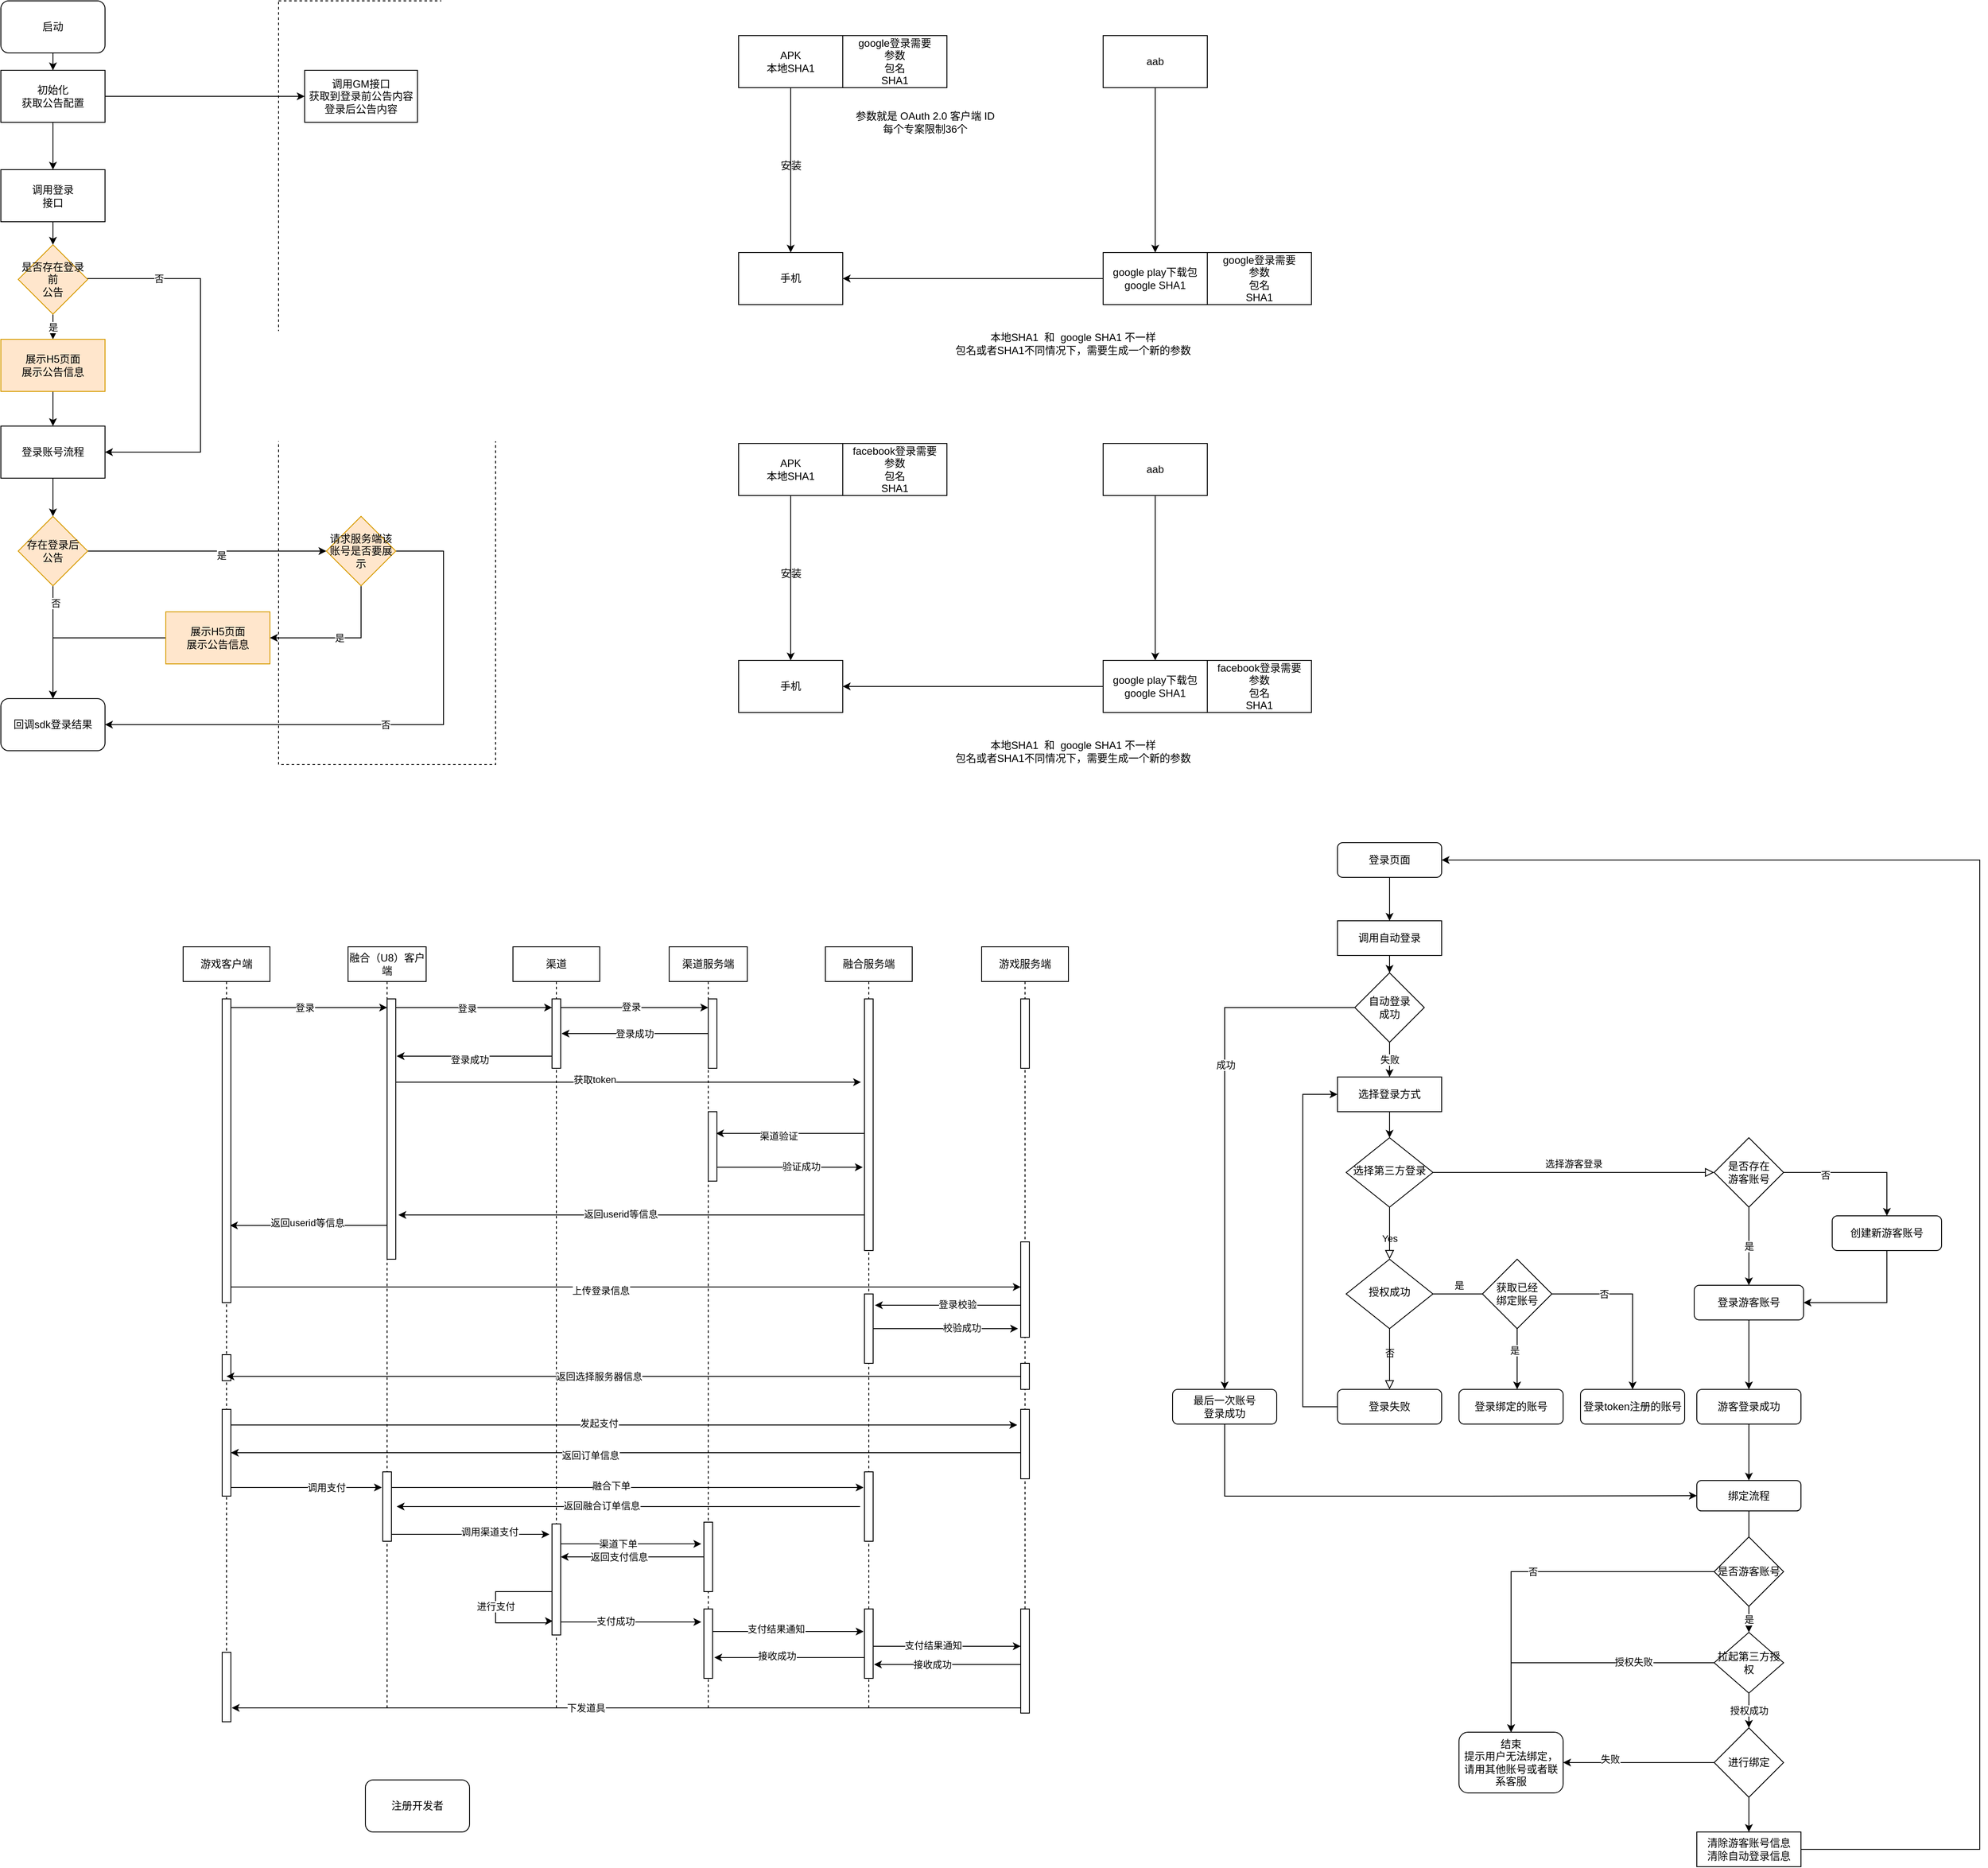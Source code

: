 <mxfile version="21.3.5" type="github">
  <diagram id="C5RBs43oDa-KdzZeNtuy" name="Page-1">
    <mxGraphModel dx="3026" dy="1949" grid="1" gridSize="10" guides="1" tooltips="1" connect="1" arrows="1" fold="1" page="1" pageScale="1" pageWidth="827" pageHeight="1169" math="0" shadow="0">
      <root>
        <mxCell id="WIyWlLk6GJQsqaUBKTNV-0" />
        <mxCell id="WIyWlLk6GJQsqaUBKTNV-1" parent="WIyWlLk6GJQsqaUBKTNV-0" />
        <mxCell id="yMdJhrfQFzJRElw5PAQI-50" value="" style="rounded=0;whiteSpace=wrap;html=1;dashed=1;" vertex="1" parent="WIyWlLk6GJQsqaUBKTNV-1">
          <mxGeometry x="-1180" y="-1120" width="250" height="880" as="geometry" />
        </mxCell>
        <mxCell id="JOjSNyH2Hw5vAPHBL3Yq-51" style="edgeStyle=orthogonalEdgeStyle;rounded=0;orthogonalLoop=1;jettySize=auto;html=1;" parent="WIyWlLk6GJQsqaUBKTNV-1" source="WIyWlLk6GJQsqaUBKTNV-3" target="JOjSNyH2Hw5vAPHBL3Yq-50" edge="1">
          <mxGeometry relative="1" as="geometry" />
        </mxCell>
        <mxCell id="WIyWlLk6GJQsqaUBKTNV-3" value="登录页面" style="rounded=1;whiteSpace=wrap;html=1;fontSize=12;glass=0;strokeWidth=1;shadow=0;" parent="WIyWlLk6GJQsqaUBKTNV-1" vertex="1">
          <mxGeometry x="40" y="-150" width="120" height="40" as="geometry" />
        </mxCell>
        <mxCell id="WIyWlLk6GJQsqaUBKTNV-4" value="Yes" style="rounded=0;html=1;jettySize=auto;orthogonalLoop=1;fontSize=11;endArrow=block;endFill=0;endSize=8;strokeWidth=1;shadow=0;labelBackgroundColor=none;edgeStyle=orthogonalEdgeStyle;" parent="WIyWlLk6GJQsqaUBKTNV-1" source="WIyWlLk6GJQsqaUBKTNV-6" target="WIyWlLk6GJQsqaUBKTNV-10" edge="1">
          <mxGeometry x="0.2" relative="1" as="geometry">
            <mxPoint as="offset" />
          </mxGeometry>
        </mxCell>
        <mxCell id="WIyWlLk6GJQsqaUBKTNV-5" value="选择游客登录" style="edgeStyle=orthogonalEdgeStyle;rounded=0;html=1;jettySize=auto;orthogonalLoop=1;fontSize=11;endArrow=block;endFill=0;endSize=8;strokeWidth=1;shadow=0;labelBackgroundColor=none;entryX=0;entryY=0.5;entryDx=0;entryDy=0;" parent="WIyWlLk6GJQsqaUBKTNV-1" source="WIyWlLk6GJQsqaUBKTNV-6" target="JOjSNyH2Hw5vAPHBL3Yq-17" edge="1">
          <mxGeometry y="10" relative="1" as="geometry">
            <mxPoint as="offset" />
            <mxPoint x="290" y="160" as="targetPoint" />
          </mxGeometry>
        </mxCell>
        <mxCell id="WIyWlLk6GJQsqaUBKTNV-6" value="选择第三方登录" style="rhombus;whiteSpace=wrap;html=1;shadow=0;fontFamily=Helvetica;fontSize=12;align=center;strokeWidth=1;spacing=6;spacingTop=-4;" parent="WIyWlLk6GJQsqaUBKTNV-1" vertex="1">
          <mxGeometry x="50" y="190" width="100" height="80" as="geometry" />
        </mxCell>
        <mxCell id="JOjSNyH2Hw5vAPHBL3Yq-19" value="是" style="edgeStyle=orthogonalEdgeStyle;rounded=0;orthogonalLoop=1;jettySize=auto;html=1;entryX=0.5;entryY=0;entryDx=0;entryDy=0;exitX=0.5;exitY=1;exitDx=0;exitDy=0;" parent="WIyWlLk6GJQsqaUBKTNV-1" source="JOjSNyH2Hw5vAPHBL3Yq-17" target="JOjSNyH2Hw5vAPHBL3Yq-22" edge="1">
          <mxGeometry relative="1" as="geometry">
            <mxPoint x="520" y="220" as="sourcePoint" />
          </mxGeometry>
        </mxCell>
        <mxCell id="JOjSNyH2Hw5vAPHBL3Yq-25" style="edgeStyle=orthogonalEdgeStyle;rounded=0;orthogonalLoop=1;jettySize=auto;html=1;entryX=1;entryY=0.5;entryDx=0;entryDy=0;exitX=0.5;exitY=1;exitDx=0;exitDy=0;" parent="WIyWlLk6GJQsqaUBKTNV-1" source="WIyWlLk6GJQsqaUBKTNV-7" target="JOjSNyH2Hw5vAPHBL3Yq-22" edge="1">
          <mxGeometry relative="1" as="geometry" />
        </mxCell>
        <mxCell id="WIyWlLk6GJQsqaUBKTNV-7" value="创建新游客账号" style="rounded=1;whiteSpace=wrap;html=1;fontSize=12;glass=0;strokeWidth=1;shadow=0;" parent="WIyWlLk6GJQsqaUBKTNV-1" vertex="1">
          <mxGeometry x="610" y="280" width="126" height="40" as="geometry" />
        </mxCell>
        <mxCell id="WIyWlLk6GJQsqaUBKTNV-8" value="否" style="rounded=0;html=1;jettySize=auto;orthogonalLoop=1;fontSize=11;endArrow=block;endFill=0;endSize=8;strokeWidth=1;shadow=0;labelBackgroundColor=none;edgeStyle=orthogonalEdgeStyle;" parent="WIyWlLk6GJQsqaUBKTNV-1" source="WIyWlLk6GJQsqaUBKTNV-10" target="WIyWlLk6GJQsqaUBKTNV-11" edge="1">
          <mxGeometry x="-0.2" relative="1" as="geometry">
            <mxPoint as="offset" />
          </mxGeometry>
        </mxCell>
        <mxCell id="WIyWlLk6GJQsqaUBKTNV-9" value="是" style="edgeStyle=orthogonalEdgeStyle;rounded=0;html=1;jettySize=auto;orthogonalLoop=1;fontSize=11;endArrow=block;endFill=0;endSize=8;strokeWidth=1;shadow=0;labelBackgroundColor=none;" parent="WIyWlLk6GJQsqaUBKTNV-1" source="WIyWlLk6GJQsqaUBKTNV-10" edge="1">
          <mxGeometry x="-0.4" y="10" relative="1" as="geometry">
            <mxPoint as="offset" />
            <mxPoint x="250" y="370" as="targetPoint" />
          </mxGeometry>
        </mxCell>
        <mxCell id="WIyWlLk6GJQsqaUBKTNV-10" value="授权成功" style="rhombus;whiteSpace=wrap;html=1;shadow=0;fontFamily=Helvetica;fontSize=12;align=center;strokeWidth=1;spacing=6;spacingTop=-4;" parent="WIyWlLk6GJQsqaUBKTNV-1" vertex="1">
          <mxGeometry x="50" y="330" width="100" height="80" as="geometry" />
        </mxCell>
        <mxCell id="JOjSNyH2Hw5vAPHBL3Yq-77" style="edgeStyle=orthogonalEdgeStyle;rounded=0;orthogonalLoop=1;jettySize=auto;html=1;entryX=0;entryY=0.5;entryDx=0;entryDy=0;" parent="WIyWlLk6GJQsqaUBKTNV-1" source="WIyWlLk6GJQsqaUBKTNV-11" target="JOjSNyH2Hw5vAPHBL3Yq-53" edge="1">
          <mxGeometry relative="1" as="geometry">
            <Array as="points">
              <mxPoint y="500" />
              <mxPoint y="140" />
            </Array>
          </mxGeometry>
        </mxCell>
        <mxCell id="WIyWlLk6GJQsqaUBKTNV-11" value="登录失败" style="rounded=1;whiteSpace=wrap;html=1;fontSize=12;glass=0;strokeWidth=1;shadow=0;" parent="WIyWlLk6GJQsqaUBKTNV-1" vertex="1">
          <mxGeometry x="40" y="480" width="120" height="40" as="geometry" />
        </mxCell>
        <mxCell id="JOjSNyH2Hw5vAPHBL3Yq-8" style="edgeStyle=orthogonalEdgeStyle;rounded=0;orthogonalLoop=1;jettySize=auto;html=1;exitX=0.5;exitY=1;exitDx=0;exitDy=0;entryX=0.5;entryY=0;entryDx=0;entryDy=0;" parent="WIyWlLk6GJQsqaUBKTNV-1" source="JOjSNyH2Hw5vAPHBL3Yq-0" edge="1">
          <mxGeometry relative="1" as="geometry">
            <mxPoint x="247" y="480" as="targetPoint" />
          </mxGeometry>
        </mxCell>
        <mxCell id="JOjSNyH2Hw5vAPHBL3Yq-74" value="是" style="edgeLabel;html=1;align=center;verticalAlign=middle;resizable=0;points=[];" parent="JOjSNyH2Hw5vAPHBL3Yq-8" vertex="1" connectable="0">
          <mxGeometry x="-0.297" y="-3" relative="1" as="geometry">
            <mxPoint as="offset" />
          </mxGeometry>
        </mxCell>
        <mxCell id="JOjSNyH2Hw5vAPHBL3Yq-12" style="edgeStyle=orthogonalEdgeStyle;rounded=0;orthogonalLoop=1;jettySize=auto;html=1;" parent="WIyWlLk6GJQsqaUBKTNV-1" source="JOjSNyH2Hw5vAPHBL3Yq-0" target="JOjSNyH2Hw5vAPHBL3Yq-11" edge="1">
          <mxGeometry relative="1" as="geometry" />
        </mxCell>
        <mxCell id="JOjSNyH2Hw5vAPHBL3Yq-75" value="否" style="edgeLabel;html=1;align=center;verticalAlign=middle;resizable=0;points=[];" parent="JOjSNyH2Hw5vAPHBL3Yq-12" vertex="1" connectable="0">
          <mxGeometry x="-0.416" relative="1" as="geometry">
            <mxPoint as="offset" />
          </mxGeometry>
        </mxCell>
        <mxCell id="JOjSNyH2Hw5vAPHBL3Yq-0" value="获取已经&lt;br&gt;绑定账号" style="rhombus;whiteSpace=wrap;html=1;" parent="WIyWlLk6GJQsqaUBKTNV-1" vertex="1">
          <mxGeometry x="207" y="330" width="80" height="80" as="geometry" />
        </mxCell>
        <mxCell id="JOjSNyH2Hw5vAPHBL3Yq-6" value="登录绑定的账号" style="rounded=1;whiteSpace=wrap;html=1;fontSize=12;glass=0;strokeWidth=1;shadow=0;" parent="WIyWlLk6GJQsqaUBKTNV-1" vertex="1">
          <mxGeometry x="180" y="480" width="120" height="40" as="geometry" />
        </mxCell>
        <mxCell id="JOjSNyH2Hw5vAPHBL3Yq-11" value="登录token注册的账号" style="rounded=1;whiteSpace=wrap;html=1;fontSize=12;glass=0;strokeWidth=1;shadow=0;" parent="WIyWlLk6GJQsqaUBKTNV-1" vertex="1">
          <mxGeometry x="320" y="480" width="120" height="40" as="geometry" />
        </mxCell>
        <mxCell id="JOjSNyH2Hw5vAPHBL3Yq-60" style="edgeStyle=orthogonalEdgeStyle;rounded=0;orthogonalLoop=1;jettySize=auto;html=1;" parent="WIyWlLk6GJQsqaUBKTNV-1" source="JOjSNyH2Hw5vAPHBL3Yq-15" target="JOjSNyH2Hw5vAPHBL3Yq-26" edge="1">
          <mxGeometry relative="1" as="geometry" />
        </mxCell>
        <mxCell id="JOjSNyH2Hw5vAPHBL3Yq-15" value="游客登录成功" style="rounded=1;whiteSpace=wrap;html=1;fontSize=12;glass=0;strokeWidth=1;shadow=0;" parent="WIyWlLk6GJQsqaUBKTNV-1" vertex="1">
          <mxGeometry x="454" y="480" width="120" height="40" as="geometry" />
        </mxCell>
        <mxCell id="JOjSNyH2Hw5vAPHBL3Yq-18" style="edgeStyle=orthogonalEdgeStyle;rounded=0;orthogonalLoop=1;jettySize=auto;html=1;entryX=0.5;entryY=0;entryDx=0;entryDy=0;" parent="WIyWlLk6GJQsqaUBKTNV-1" source="JOjSNyH2Hw5vAPHBL3Yq-17" target="WIyWlLk6GJQsqaUBKTNV-7" edge="1">
          <mxGeometry relative="1" as="geometry" />
        </mxCell>
        <mxCell id="JOjSNyH2Hw5vAPHBL3Yq-76" value="否" style="edgeLabel;html=1;align=center;verticalAlign=middle;resizable=0;points=[];" parent="JOjSNyH2Hw5vAPHBL3Yq-18" vertex="1" connectable="0">
          <mxGeometry x="-0.436" y="-3" relative="1" as="geometry">
            <mxPoint as="offset" />
          </mxGeometry>
        </mxCell>
        <mxCell id="JOjSNyH2Hw5vAPHBL3Yq-17" value="是否存在&lt;br&gt;游客账号" style="rhombus;whiteSpace=wrap;html=1;" parent="WIyWlLk6GJQsqaUBKTNV-1" vertex="1">
          <mxGeometry x="474" y="190" width="80" height="80" as="geometry" />
        </mxCell>
        <mxCell id="JOjSNyH2Hw5vAPHBL3Yq-24" style="edgeStyle=orthogonalEdgeStyle;rounded=0;orthogonalLoop=1;jettySize=auto;html=1;entryX=0.5;entryY=0;entryDx=0;entryDy=0;" parent="WIyWlLk6GJQsqaUBKTNV-1" source="JOjSNyH2Hw5vAPHBL3Yq-22" target="JOjSNyH2Hw5vAPHBL3Yq-15" edge="1">
          <mxGeometry relative="1" as="geometry" />
        </mxCell>
        <mxCell id="JOjSNyH2Hw5vAPHBL3Yq-22" value="登录游客账号" style="rounded=1;whiteSpace=wrap;html=1;fontSize=12;glass=0;strokeWidth=1;shadow=0;" parent="WIyWlLk6GJQsqaUBKTNV-1" vertex="1">
          <mxGeometry x="451" y="360" width="126" height="40" as="geometry" />
        </mxCell>
        <mxCell id="JOjSNyH2Hw5vAPHBL3Yq-27" style="edgeStyle=orthogonalEdgeStyle;rounded=0;orthogonalLoop=1;jettySize=auto;html=1;" parent="WIyWlLk6GJQsqaUBKTNV-1" source="JOjSNyH2Hw5vAPHBL3Yq-26" edge="1">
          <mxGeometry relative="1" as="geometry">
            <mxPoint x="514" y="690" as="targetPoint" />
          </mxGeometry>
        </mxCell>
        <mxCell id="JOjSNyH2Hw5vAPHBL3Yq-26" value="绑定流程" style="rounded=1;whiteSpace=wrap;html=1;" parent="WIyWlLk6GJQsqaUBKTNV-1" vertex="1">
          <mxGeometry x="454" y="585" width="120" height="35" as="geometry" />
        </mxCell>
        <mxCell id="JOjSNyH2Hw5vAPHBL3Yq-30" value="否" style="edgeStyle=orthogonalEdgeStyle;rounded=0;orthogonalLoop=1;jettySize=auto;html=1;entryX=0.5;entryY=0;entryDx=0;entryDy=0;" parent="WIyWlLk6GJQsqaUBKTNV-1" source="JOjSNyH2Hw5vAPHBL3Yq-29" target="JOjSNyH2Hw5vAPHBL3Yq-38" edge="1">
          <mxGeometry relative="1" as="geometry">
            <mxPoint x="300" y="690" as="targetPoint" />
          </mxGeometry>
        </mxCell>
        <mxCell id="JOjSNyH2Hw5vAPHBL3Yq-66" value="是" style="edgeStyle=orthogonalEdgeStyle;rounded=0;orthogonalLoop=1;jettySize=auto;html=1;exitX=0.5;exitY=1;exitDx=0;exitDy=0;entryX=0.5;entryY=0;entryDx=0;entryDy=0;" parent="WIyWlLk6GJQsqaUBKTNV-1" source="JOjSNyH2Hw5vAPHBL3Yq-29" target="JOjSNyH2Hw5vAPHBL3Yq-65" edge="1">
          <mxGeometry relative="1" as="geometry" />
        </mxCell>
        <mxCell id="JOjSNyH2Hw5vAPHBL3Yq-29" value="是否游客账号" style="rhombus;whiteSpace=wrap;html=1;" parent="WIyWlLk6GJQsqaUBKTNV-1" vertex="1">
          <mxGeometry x="474" y="650" width="80" height="80" as="geometry" />
        </mxCell>
        <mxCell id="JOjSNyH2Hw5vAPHBL3Yq-39" style="edgeStyle=orthogonalEdgeStyle;rounded=0;orthogonalLoop=1;jettySize=auto;html=1;" parent="WIyWlLk6GJQsqaUBKTNV-1" source="JOjSNyH2Hw5vAPHBL3Yq-35" target="JOjSNyH2Hw5vAPHBL3Yq-38" edge="1">
          <mxGeometry relative="1" as="geometry" />
        </mxCell>
        <mxCell id="JOjSNyH2Hw5vAPHBL3Yq-41" value="失败" style="edgeLabel;html=1;align=center;verticalAlign=middle;resizable=0;points=[];" parent="JOjSNyH2Hw5vAPHBL3Yq-39" vertex="1" connectable="0">
          <mxGeometry x="0.234" y="-2" relative="1" as="geometry">
            <mxPoint x="-13" y="-2" as="offset" />
          </mxGeometry>
        </mxCell>
        <mxCell id="JOjSNyH2Hw5vAPHBL3Yq-59" style="edgeStyle=orthogonalEdgeStyle;rounded=0;orthogonalLoop=1;jettySize=auto;html=1;exitX=0.5;exitY=1;exitDx=0;exitDy=0;" parent="WIyWlLk6GJQsqaUBKTNV-1" source="JOjSNyH2Hw5vAPHBL3Yq-35" target="JOjSNyH2Hw5vAPHBL3Yq-58" edge="1">
          <mxGeometry relative="1" as="geometry" />
        </mxCell>
        <mxCell id="JOjSNyH2Hw5vAPHBL3Yq-35" value="进行绑定" style="rhombus;whiteSpace=wrap;html=1;" parent="WIyWlLk6GJQsqaUBKTNV-1" vertex="1">
          <mxGeometry x="474" y="870" width="80" height="80" as="geometry" />
        </mxCell>
        <mxCell id="JOjSNyH2Hw5vAPHBL3Yq-38" value="结束&lt;br&gt;提示用户无法绑定，请用其他账号或者联系客服" style="rounded=1;whiteSpace=wrap;html=1;" parent="WIyWlLk6GJQsqaUBKTNV-1" vertex="1">
          <mxGeometry x="180" y="875" width="120" height="70" as="geometry" />
        </mxCell>
        <mxCell id="JOjSNyH2Hw5vAPHBL3Yq-46" style="edgeStyle=orthogonalEdgeStyle;rounded=0;orthogonalLoop=1;jettySize=auto;html=1;entryX=0.5;entryY=0;entryDx=0;entryDy=0;" parent="WIyWlLk6GJQsqaUBKTNV-1" source="JOjSNyH2Hw5vAPHBL3Yq-42" target="JOjSNyH2Hw5vAPHBL3Yq-48" edge="1">
          <mxGeometry relative="1" as="geometry">
            <mxPoint x="-90" y="490" as="targetPoint" />
          </mxGeometry>
        </mxCell>
        <mxCell id="JOjSNyH2Hw5vAPHBL3Yq-47" value="成功" style="edgeLabel;html=1;align=center;verticalAlign=middle;resizable=0;points=[];" parent="JOjSNyH2Hw5vAPHBL3Yq-46" vertex="1" connectable="0">
          <mxGeometry x="-0.267" y="1" relative="1" as="geometry">
            <mxPoint as="offset" />
          </mxGeometry>
        </mxCell>
        <mxCell id="JOjSNyH2Hw5vAPHBL3Yq-54" value="失败" style="edgeStyle=orthogonalEdgeStyle;rounded=0;orthogonalLoop=1;jettySize=auto;html=1;entryX=0.5;entryY=0;entryDx=0;entryDy=0;" parent="WIyWlLk6GJQsqaUBKTNV-1" source="JOjSNyH2Hw5vAPHBL3Yq-42" target="JOjSNyH2Hw5vAPHBL3Yq-53" edge="1">
          <mxGeometry relative="1" as="geometry" />
        </mxCell>
        <mxCell id="JOjSNyH2Hw5vAPHBL3Yq-42" value="自动登录&lt;br&gt;成功" style="rhombus;whiteSpace=wrap;html=1;" parent="WIyWlLk6GJQsqaUBKTNV-1" vertex="1">
          <mxGeometry x="60" width="80" height="80" as="geometry" />
        </mxCell>
        <mxCell id="JOjSNyH2Hw5vAPHBL3Yq-72" style="edgeStyle=orthogonalEdgeStyle;rounded=0;orthogonalLoop=1;jettySize=auto;html=1;entryX=0;entryY=0.5;entryDx=0;entryDy=0;" parent="WIyWlLk6GJQsqaUBKTNV-1" source="JOjSNyH2Hw5vAPHBL3Yq-48" target="JOjSNyH2Hw5vAPHBL3Yq-26" edge="1">
          <mxGeometry relative="1" as="geometry">
            <Array as="points">
              <mxPoint x="-90" y="603" />
              <mxPoint x="212" y="603" />
            </Array>
          </mxGeometry>
        </mxCell>
        <mxCell id="JOjSNyH2Hw5vAPHBL3Yq-48" value="最后一次账号&lt;br&gt;登录成功" style="rounded=1;whiteSpace=wrap;html=1;fontSize=12;glass=0;strokeWidth=1;shadow=0;" parent="WIyWlLk6GJQsqaUBKTNV-1" vertex="1">
          <mxGeometry x="-150" y="480" width="120" height="40" as="geometry" />
        </mxCell>
        <mxCell id="JOjSNyH2Hw5vAPHBL3Yq-52" style="edgeStyle=orthogonalEdgeStyle;rounded=0;orthogonalLoop=1;jettySize=auto;html=1;entryX=0.5;entryY=0;entryDx=0;entryDy=0;" parent="WIyWlLk6GJQsqaUBKTNV-1" source="JOjSNyH2Hw5vAPHBL3Yq-50" target="JOjSNyH2Hw5vAPHBL3Yq-42" edge="1">
          <mxGeometry relative="1" as="geometry" />
        </mxCell>
        <mxCell id="JOjSNyH2Hw5vAPHBL3Yq-50" value="调用自动登录" style="rounded=0;whiteSpace=wrap;html=1;" parent="WIyWlLk6GJQsqaUBKTNV-1" vertex="1">
          <mxGeometry x="40" y="-60" width="120" height="40" as="geometry" />
        </mxCell>
        <mxCell id="JOjSNyH2Hw5vAPHBL3Yq-55" style="edgeStyle=orthogonalEdgeStyle;rounded=0;orthogonalLoop=1;jettySize=auto;html=1;entryX=0.5;entryY=0;entryDx=0;entryDy=0;" parent="WIyWlLk6GJQsqaUBKTNV-1" source="JOjSNyH2Hw5vAPHBL3Yq-53" target="WIyWlLk6GJQsqaUBKTNV-6" edge="1">
          <mxGeometry relative="1" as="geometry" />
        </mxCell>
        <mxCell id="JOjSNyH2Hw5vAPHBL3Yq-53" value="选择登录方式" style="rounded=0;whiteSpace=wrap;html=1;" parent="WIyWlLk6GJQsqaUBKTNV-1" vertex="1">
          <mxGeometry x="40" y="120" width="120" height="40" as="geometry" />
        </mxCell>
        <mxCell id="JOjSNyH2Hw5vAPHBL3Yq-73" style="edgeStyle=orthogonalEdgeStyle;rounded=0;orthogonalLoop=1;jettySize=auto;html=1;entryX=1;entryY=0.5;entryDx=0;entryDy=0;exitX=1;exitY=0.5;exitDx=0;exitDy=0;" parent="WIyWlLk6GJQsqaUBKTNV-1" source="JOjSNyH2Hw5vAPHBL3Yq-58" target="WIyWlLk6GJQsqaUBKTNV-3" edge="1">
          <mxGeometry relative="1" as="geometry">
            <Array as="points">
              <mxPoint x="780" y="1010" />
              <mxPoint x="780" y="-130" />
            </Array>
          </mxGeometry>
        </mxCell>
        <mxCell id="JOjSNyH2Hw5vAPHBL3Yq-58" value="清除游客账号信息&lt;br&gt;清除自动登录信息" style="rounded=0;whiteSpace=wrap;html=1;" parent="WIyWlLk6GJQsqaUBKTNV-1" vertex="1">
          <mxGeometry x="454" y="990" width="120" height="40" as="geometry" />
        </mxCell>
        <mxCell id="JOjSNyH2Hw5vAPHBL3Yq-63" style="edgeStyle=orthogonalEdgeStyle;rounded=0;orthogonalLoop=1;jettySize=auto;html=1;exitX=0.5;exitY=1;exitDx=0;exitDy=0;" parent="WIyWlLk6GJQsqaUBKTNV-1" edge="1">
          <mxGeometry relative="1" as="geometry">
            <mxPoint x="240" y="705" as="sourcePoint" />
            <mxPoint x="240" y="705" as="targetPoint" />
          </mxGeometry>
        </mxCell>
        <mxCell id="JOjSNyH2Hw5vAPHBL3Yq-68" value="授权成功" style="edgeStyle=orthogonalEdgeStyle;rounded=0;orthogonalLoop=1;jettySize=auto;html=1;entryX=0.5;entryY=0;entryDx=0;entryDy=0;" parent="WIyWlLk6GJQsqaUBKTNV-1" source="JOjSNyH2Hw5vAPHBL3Yq-65" target="JOjSNyH2Hw5vAPHBL3Yq-35" edge="1">
          <mxGeometry relative="1" as="geometry" />
        </mxCell>
        <mxCell id="JOjSNyH2Hw5vAPHBL3Yq-69" style="edgeStyle=orthogonalEdgeStyle;rounded=0;orthogonalLoop=1;jettySize=auto;html=1;exitX=0;exitY=0.5;exitDx=0;exitDy=0;entryX=0.5;entryY=0;entryDx=0;entryDy=0;" parent="WIyWlLk6GJQsqaUBKTNV-1" source="JOjSNyH2Hw5vAPHBL3Yq-65" target="JOjSNyH2Hw5vAPHBL3Yq-38" edge="1">
          <mxGeometry relative="1" as="geometry" />
        </mxCell>
        <mxCell id="JOjSNyH2Hw5vAPHBL3Yq-70" value="授权失败" style="edgeLabel;html=1;align=center;verticalAlign=middle;resizable=0;points=[];" parent="JOjSNyH2Hw5vAPHBL3Yq-69" vertex="1" connectable="0">
          <mxGeometry x="-0.409" y="-1" relative="1" as="geometry">
            <mxPoint as="offset" />
          </mxGeometry>
        </mxCell>
        <mxCell id="JOjSNyH2Hw5vAPHBL3Yq-65" value="&lt;span&gt;拉起第三方授权&lt;/span&gt;" style="rhombus;whiteSpace=wrap;html=1;" parent="WIyWlLk6GJQsqaUBKTNV-1" vertex="1">
          <mxGeometry x="474" y="760" width="80" height="70" as="geometry" />
        </mxCell>
        <mxCell id="KKXeev9WF8frhIr5QQyk-5" style="edgeStyle=orthogonalEdgeStyle;rounded=0;orthogonalLoop=1;jettySize=auto;html=1;entryX=0.5;entryY=0;entryDx=0;entryDy=0;startArrow=none;" parent="WIyWlLk6GJQsqaUBKTNV-1" source="KKXeev9WF8frhIr5QQyk-6" target="KKXeev9WF8frhIr5QQyk-1" edge="1">
          <mxGeometry relative="1" as="geometry">
            <Array as="points">
              <mxPoint x="-590" y="-920" />
            </Array>
          </mxGeometry>
        </mxCell>
        <mxCell id="KKXeev9WF8frhIr5QQyk-0" value="APK&lt;br&gt;本地SHA1" style="rounded=0;whiteSpace=wrap;html=1;" parent="WIyWlLk6GJQsqaUBKTNV-1" vertex="1">
          <mxGeometry x="-650" y="-1080" width="120" height="60" as="geometry" />
        </mxCell>
        <mxCell id="KKXeev9WF8frhIr5QQyk-1" value="手机" style="rounded=0;whiteSpace=wrap;html=1;" parent="WIyWlLk6GJQsqaUBKTNV-1" vertex="1">
          <mxGeometry x="-650" y="-830" width="120" height="60" as="geometry" />
        </mxCell>
        <mxCell id="KKXeev9WF8frhIr5QQyk-9" style="edgeStyle=orthogonalEdgeStyle;rounded=0;orthogonalLoop=1;jettySize=auto;html=1;" parent="WIyWlLk6GJQsqaUBKTNV-1" source="KKXeev9WF8frhIr5QQyk-2" target="KKXeev9WF8frhIr5QQyk-3" edge="1">
          <mxGeometry relative="1" as="geometry" />
        </mxCell>
        <mxCell id="KKXeev9WF8frhIr5QQyk-2" value="aab" style="rounded=0;whiteSpace=wrap;html=1;" parent="WIyWlLk6GJQsqaUBKTNV-1" vertex="1">
          <mxGeometry x="-230" y="-1080" width="120" height="60" as="geometry" />
        </mxCell>
        <mxCell id="KKXeev9WF8frhIr5QQyk-8" style="edgeStyle=orthogonalEdgeStyle;rounded=0;orthogonalLoop=1;jettySize=auto;html=1;" parent="WIyWlLk6GJQsqaUBKTNV-1" source="KKXeev9WF8frhIr5QQyk-3" target="KKXeev9WF8frhIr5QQyk-1" edge="1">
          <mxGeometry relative="1" as="geometry" />
        </mxCell>
        <mxCell id="KKXeev9WF8frhIr5QQyk-3" value="google play下载包&lt;br&gt;google SHA1" style="rounded=0;whiteSpace=wrap;html=1;" parent="WIyWlLk6GJQsqaUBKTNV-1" vertex="1">
          <mxGeometry x="-230" y="-830" width="120" height="60" as="geometry" />
        </mxCell>
        <mxCell id="KKXeev9WF8frhIr5QQyk-6" value="安装" style="text;html=1;align=center;verticalAlign=middle;resizable=0;points=[];autosize=1;strokeColor=none;fillColor=none;" parent="WIyWlLk6GJQsqaUBKTNV-1" vertex="1">
          <mxGeometry x="-610" y="-940" width="40" height="20" as="geometry" />
        </mxCell>
        <mxCell id="KKXeev9WF8frhIr5QQyk-7" value="" style="edgeStyle=orthogonalEdgeStyle;rounded=0;orthogonalLoop=1;jettySize=auto;html=1;entryX=0.5;entryY=0;entryDx=0;entryDy=0;endArrow=none;" parent="WIyWlLk6GJQsqaUBKTNV-1" source="KKXeev9WF8frhIr5QQyk-0" target="KKXeev9WF8frhIr5QQyk-6" edge="1">
          <mxGeometry relative="1" as="geometry">
            <mxPoint x="-590" y="-1020" as="sourcePoint" />
            <mxPoint x="-590" y="-830" as="targetPoint" />
            <Array as="points">
              <mxPoint x="-590" y="-920" />
            </Array>
          </mxGeometry>
        </mxCell>
        <mxCell id="KKXeev9WF8frhIr5QQyk-10" value="google登录需要&lt;br&gt;参数&lt;br&gt;包名&lt;br&gt;SHA1" style="rounded=0;whiteSpace=wrap;html=1;" parent="WIyWlLk6GJQsqaUBKTNV-1" vertex="1">
          <mxGeometry x="-530" y="-1080" width="120" height="60" as="geometry" />
        </mxCell>
        <mxCell id="KKXeev9WF8frhIr5QQyk-11" value="google登录需要&lt;br&gt;参数&lt;br&gt;包名&lt;br&gt;SHA1" style="rounded=0;whiteSpace=wrap;html=1;" parent="WIyWlLk6GJQsqaUBKTNV-1" vertex="1">
          <mxGeometry x="-110" y="-830" width="120" height="60" as="geometry" />
        </mxCell>
        <mxCell id="KKXeev9WF8frhIr5QQyk-12" value="参数就是&amp;nbsp;OAuth 2.0 客户端 ID&lt;br&gt;每个专案限制36个" style="text;html=1;strokeColor=none;fillColor=none;align=center;verticalAlign=middle;whiteSpace=wrap;rounded=0;" parent="WIyWlLk6GJQsqaUBKTNV-1" vertex="1">
          <mxGeometry x="-540" y="-990" width="210" height="20" as="geometry" />
        </mxCell>
        <mxCell id="KKXeev9WF8frhIr5QQyk-13" value="&lt;span&gt;本地SHA1&amp;nbsp; 和&amp;nbsp;&amp;nbsp;&lt;/span&gt;&lt;span&gt;google SHA1 不一样&lt;br&gt;包名或者SHA1不同情况下，需要生成一个新的参数&lt;br&gt;&lt;/span&gt;" style="text;html=1;align=center;verticalAlign=middle;resizable=0;points=[];autosize=1;strokeColor=none;fillColor=none;" parent="WIyWlLk6GJQsqaUBKTNV-1" vertex="1">
          <mxGeometry x="-410" y="-740" width="290" height="30" as="geometry" />
        </mxCell>
        <mxCell id="C141bJPONEXLKHuDQMLV-1" style="edgeStyle=orthogonalEdgeStyle;rounded=0;orthogonalLoop=1;jettySize=auto;html=1;entryX=0.5;entryY=0;entryDx=0;entryDy=0;startArrow=none;" parent="WIyWlLk6GJQsqaUBKTNV-1" source="C141bJPONEXLKHuDQMLV-8" target="C141bJPONEXLKHuDQMLV-3" edge="1">
          <mxGeometry relative="1" as="geometry">
            <Array as="points">
              <mxPoint x="-590" y="-450" />
            </Array>
          </mxGeometry>
        </mxCell>
        <mxCell id="C141bJPONEXLKHuDQMLV-2" value="APK&lt;br&gt;本地SHA1" style="rounded=0;whiteSpace=wrap;html=1;" parent="WIyWlLk6GJQsqaUBKTNV-1" vertex="1">
          <mxGeometry x="-650" y="-610" width="120" height="60" as="geometry" />
        </mxCell>
        <mxCell id="C141bJPONEXLKHuDQMLV-3" value="手机" style="rounded=0;whiteSpace=wrap;html=1;" parent="WIyWlLk6GJQsqaUBKTNV-1" vertex="1">
          <mxGeometry x="-650" y="-360" width="120" height="60" as="geometry" />
        </mxCell>
        <mxCell id="C141bJPONEXLKHuDQMLV-4" style="edgeStyle=orthogonalEdgeStyle;rounded=0;orthogonalLoop=1;jettySize=auto;html=1;" parent="WIyWlLk6GJQsqaUBKTNV-1" source="C141bJPONEXLKHuDQMLV-5" target="C141bJPONEXLKHuDQMLV-7" edge="1">
          <mxGeometry relative="1" as="geometry" />
        </mxCell>
        <mxCell id="C141bJPONEXLKHuDQMLV-5" value="aab" style="rounded=0;whiteSpace=wrap;html=1;" parent="WIyWlLk6GJQsqaUBKTNV-1" vertex="1">
          <mxGeometry x="-230" y="-610" width="120" height="60" as="geometry" />
        </mxCell>
        <mxCell id="C141bJPONEXLKHuDQMLV-6" style="edgeStyle=orthogonalEdgeStyle;rounded=0;orthogonalLoop=1;jettySize=auto;html=1;" parent="WIyWlLk6GJQsqaUBKTNV-1" source="C141bJPONEXLKHuDQMLV-7" target="C141bJPONEXLKHuDQMLV-3" edge="1">
          <mxGeometry relative="1" as="geometry" />
        </mxCell>
        <mxCell id="C141bJPONEXLKHuDQMLV-7" value="google play下载包&lt;br&gt;google SHA1" style="rounded=0;whiteSpace=wrap;html=1;" parent="WIyWlLk6GJQsqaUBKTNV-1" vertex="1">
          <mxGeometry x="-230" y="-360" width="120" height="60" as="geometry" />
        </mxCell>
        <mxCell id="C141bJPONEXLKHuDQMLV-8" value="安装" style="text;html=1;align=center;verticalAlign=middle;resizable=0;points=[];autosize=1;strokeColor=none;fillColor=none;" parent="WIyWlLk6GJQsqaUBKTNV-1" vertex="1">
          <mxGeometry x="-610" y="-470" width="40" height="20" as="geometry" />
        </mxCell>
        <mxCell id="C141bJPONEXLKHuDQMLV-9" value="" style="edgeStyle=orthogonalEdgeStyle;rounded=0;orthogonalLoop=1;jettySize=auto;html=1;entryX=0.5;entryY=0;entryDx=0;entryDy=0;endArrow=none;" parent="WIyWlLk6GJQsqaUBKTNV-1" source="C141bJPONEXLKHuDQMLV-2" target="C141bJPONEXLKHuDQMLV-8" edge="1">
          <mxGeometry relative="1" as="geometry">
            <mxPoint x="-590" y="-550" as="sourcePoint" />
            <mxPoint x="-590" y="-360" as="targetPoint" />
            <Array as="points">
              <mxPoint x="-590" y="-450" />
            </Array>
          </mxGeometry>
        </mxCell>
        <mxCell id="C141bJPONEXLKHuDQMLV-10" value="facebook登录需要&lt;br&gt;参数&lt;br&gt;包名&lt;br&gt;SHA1" style="rounded=0;whiteSpace=wrap;html=1;" parent="WIyWlLk6GJQsqaUBKTNV-1" vertex="1">
          <mxGeometry x="-530" y="-610" width="120" height="60" as="geometry" />
        </mxCell>
        <mxCell id="C141bJPONEXLKHuDQMLV-11" value="facebook登录需要&lt;br&gt;参数&lt;br&gt;包名&lt;br&gt;SHA1" style="rounded=0;whiteSpace=wrap;html=1;" parent="WIyWlLk6GJQsqaUBKTNV-1" vertex="1">
          <mxGeometry x="-110" y="-360" width="120" height="60" as="geometry" />
        </mxCell>
        <mxCell id="C141bJPONEXLKHuDQMLV-13" value="&lt;span&gt;本地SHA1&amp;nbsp; 和&amp;nbsp;&amp;nbsp;&lt;/span&gt;&lt;span&gt;google SHA1 不一样&lt;br&gt;包名或者SHA1不同情况下，需要生成一个新的参数&lt;br&gt;&lt;/span&gt;" style="text;html=1;align=center;verticalAlign=middle;resizable=0;points=[];autosize=1;strokeColor=none;fillColor=none;" parent="WIyWlLk6GJQsqaUBKTNV-1" vertex="1">
          <mxGeometry x="-410" y="-270" width="290" height="30" as="geometry" />
        </mxCell>
        <mxCell id="C141bJPONEXLKHuDQMLV-14" value="游戏客户端" style="shape=umlLifeline;perimeter=lifelinePerimeter;whiteSpace=wrap;html=1;container=1;collapsible=0;recursiveResize=0;outlineConnect=0;" parent="WIyWlLk6GJQsqaUBKTNV-1" vertex="1">
          <mxGeometry x="-1290" y="-30" width="100" height="880" as="geometry" />
        </mxCell>
        <mxCell id="C141bJPONEXLKHuDQMLV-21" value="" style="html=1;points=[];perimeter=orthogonalPerimeter;" parent="C141bJPONEXLKHuDQMLV-14" vertex="1">
          <mxGeometry x="45" y="60" width="10" height="350" as="geometry" />
        </mxCell>
        <mxCell id="C141bJPONEXLKHuDQMLV-55" value="" style="html=1;points=[];perimeter=orthogonalPerimeter;" parent="C141bJPONEXLKHuDQMLV-14" vertex="1">
          <mxGeometry x="45" y="533" width="10" height="100" as="geometry" />
        </mxCell>
        <mxCell id="C141bJPONEXLKHuDQMLV-89" value="" style="html=1;points=[];perimeter=orthogonalPerimeter;" parent="C141bJPONEXLKHuDQMLV-14" vertex="1">
          <mxGeometry x="45" y="813" width="10" height="80" as="geometry" />
        </mxCell>
        <mxCell id="C141bJPONEXLKHuDQMLV-111" value="" style="html=1;points=[];perimeter=orthogonalPerimeter;" parent="C141bJPONEXLKHuDQMLV-14" vertex="1">
          <mxGeometry x="45" y="470" width="10" height="30" as="geometry" />
        </mxCell>
        <mxCell id="C141bJPONEXLKHuDQMLV-15" value="融合服务端" style="shape=umlLifeline;perimeter=lifelinePerimeter;whiteSpace=wrap;html=1;container=1;collapsible=0;recursiveResize=0;outlineConnect=0;" parent="WIyWlLk6GJQsqaUBKTNV-1" vertex="1">
          <mxGeometry x="-550" y="-30" width="100" height="880" as="geometry" />
        </mxCell>
        <mxCell id="C141bJPONEXLKHuDQMLV-27" value="" style="html=1;points=[];perimeter=orthogonalPerimeter;" parent="C141bJPONEXLKHuDQMLV-15" vertex="1">
          <mxGeometry x="45" y="60" width="10" height="290" as="geometry" />
        </mxCell>
        <mxCell id="C141bJPONEXLKHuDQMLV-59" value="" style="html=1;points=[];perimeter=orthogonalPerimeter;" parent="C141bJPONEXLKHuDQMLV-15" vertex="1">
          <mxGeometry x="45" y="605" width="10" height="80" as="geometry" />
        </mxCell>
        <mxCell id="C141bJPONEXLKHuDQMLV-81" value="" style="html=1;points=[];perimeter=orthogonalPerimeter;" parent="C141bJPONEXLKHuDQMLV-15" vertex="1">
          <mxGeometry x="45" y="763" width="10" height="80" as="geometry" />
        </mxCell>
        <mxCell id="C141bJPONEXLKHuDQMLV-103" value="" style="html=1;points=[];perimeter=orthogonalPerimeter;" parent="C141bJPONEXLKHuDQMLV-15" vertex="1">
          <mxGeometry x="45" y="400" width="10" height="80" as="geometry" />
        </mxCell>
        <mxCell id="C141bJPONEXLKHuDQMLV-16" value="渠道" style="shape=umlLifeline;perimeter=lifelinePerimeter;whiteSpace=wrap;html=1;container=1;collapsible=0;recursiveResize=0;outlineConnect=0;" parent="WIyWlLk6GJQsqaUBKTNV-1" vertex="1">
          <mxGeometry x="-910" y="-30" width="100" height="880" as="geometry" />
        </mxCell>
        <mxCell id="C141bJPONEXLKHuDQMLV-24" value="" style="html=1;points=[];perimeter=orthogonalPerimeter;" parent="C141bJPONEXLKHuDQMLV-16" vertex="1">
          <mxGeometry x="45" y="60" width="10" height="80" as="geometry" />
        </mxCell>
        <mxCell id="C141bJPONEXLKHuDQMLV-57" value="" style="html=1;points=[];perimeter=orthogonalPerimeter;" parent="C141bJPONEXLKHuDQMLV-16" vertex="1">
          <mxGeometry x="45" y="665" width="10" height="128" as="geometry" />
        </mxCell>
        <mxCell id="C141bJPONEXLKHuDQMLV-76" style="edgeStyle=orthogonalEdgeStyle;rounded=0;orthogonalLoop=1;jettySize=auto;html=1;entryX=0.1;entryY=0.875;entryDx=0;entryDy=0;entryPerimeter=0;" parent="C141bJPONEXLKHuDQMLV-16" source="C141bJPONEXLKHuDQMLV-57" target="C141bJPONEXLKHuDQMLV-57" edge="1">
          <mxGeometry relative="1" as="geometry">
            <mxPoint x="40" y="783" as="targetPoint" />
            <Array as="points">
              <mxPoint x="-20" y="743" />
              <mxPoint x="-20" y="779" />
              <mxPoint x="40" y="779" />
              <mxPoint x="40" y="777" />
            </Array>
          </mxGeometry>
        </mxCell>
        <mxCell id="C141bJPONEXLKHuDQMLV-122" value="进行支付" style="edgeLabel;html=1;align=center;verticalAlign=middle;resizable=0;points=[];" parent="C141bJPONEXLKHuDQMLV-76" vertex="1" connectable="0">
          <mxGeometry x="-0.136" relative="1" as="geometry">
            <mxPoint y="9" as="offset" />
          </mxGeometry>
        </mxCell>
        <mxCell id="C141bJPONEXLKHuDQMLV-17" value="融合（U8）客户端" style="shape=umlLifeline;perimeter=lifelinePerimeter;whiteSpace=wrap;html=1;container=1;collapsible=0;recursiveResize=0;outlineConnect=0;" parent="WIyWlLk6GJQsqaUBKTNV-1" vertex="1">
          <mxGeometry x="-1100" y="-30" width="90" height="880" as="geometry" />
        </mxCell>
        <mxCell id="C141bJPONEXLKHuDQMLV-22" value="" style="html=1;points=[];perimeter=orthogonalPerimeter;" parent="C141bJPONEXLKHuDQMLV-17" vertex="1">
          <mxGeometry x="45" y="60" width="10" height="300" as="geometry" />
        </mxCell>
        <mxCell id="C141bJPONEXLKHuDQMLV-56" value="" style="html=1;points=[];perimeter=orthogonalPerimeter;" parent="C141bJPONEXLKHuDQMLV-17" vertex="1">
          <mxGeometry x="40" y="605" width="10" height="80" as="geometry" />
        </mxCell>
        <mxCell id="C141bJPONEXLKHuDQMLV-18" value="游戏服务端" style="shape=umlLifeline;perimeter=lifelinePerimeter;whiteSpace=wrap;html=1;container=1;collapsible=0;recursiveResize=0;outlineConnect=0;" parent="WIyWlLk6GJQsqaUBKTNV-1" vertex="1">
          <mxGeometry x="-370" y="-30" width="100" height="880" as="geometry" />
        </mxCell>
        <mxCell id="C141bJPONEXLKHuDQMLV-28" value="" style="html=1;points=[];perimeter=orthogonalPerimeter;" parent="C141bJPONEXLKHuDQMLV-18" vertex="1">
          <mxGeometry x="45" y="60" width="10" height="80" as="geometry" />
        </mxCell>
        <mxCell id="C141bJPONEXLKHuDQMLV-51" value="" style="html=1;points=[];perimeter=orthogonalPerimeter;" parent="C141bJPONEXLKHuDQMLV-18" vertex="1">
          <mxGeometry x="45" y="340" width="10" height="110" as="geometry" />
        </mxCell>
        <mxCell id="C141bJPONEXLKHuDQMLV-60" value="" style="html=1;points=[];perimeter=orthogonalPerimeter;" parent="C141bJPONEXLKHuDQMLV-18" vertex="1">
          <mxGeometry x="45" y="533" width="10" height="80" as="geometry" />
        </mxCell>
        <mxCell id="C141bJPONEXLKHuDQMLV-83" value="" style="html=1;points=[];perimeter=orthogonalPerimeter;" parent="C141bJPONEXLKHuDQMLV-18" vertex="1">
          <mxGeometry x="45" y="763" width="10" height="120" as="geometry" />
        </mxCell>
        <mxCell id="C141bJPONEXLKHuDQMLV-110" value="" style="html=1;points=[];perimeter=orthogonalPerimeter;" parent="C141bJPONEXLKHuDQMLV-18" vertex="1">
          <mxGeometry x="45" y="480" width="10" height="30" as="geometry" />
        </mxCell>
        <mxCell id="C141bJPONEXLKHuDQMLV-19" value="渠道服务端" style="shape=umlLifeline;perimeter=lifelinePerimeter;whiteSpace=wrap;html=1;container=1;collapsible=0;recursiveResize=0;outlineConnect=0;" parent="WIyWlLk6GJQsqaUBKTNV-1" vertex="1">
          <mxGeometry x="-730" y="-30" width="90" height="880" as="geometry" />
        </mxCell>
        <mxCell id="C141bJPONEXLKHuDQMLV-26" value="" style="html=1;points=[];perimeter=orthogonalPerimeter;" parent="C141bJPONEXLKHuDQMLV-19" vertex="1">
          <mxGeometry x="45" y="60" width="10" height="80" as="geometry" />
        </mxCell>
        <mxCell id="C141bJPONEXLKHuDQMLV-38" value="" style="html=1;points=[];perimeter=orthogonalPerimeter;" parent="C141bJPONEXLKHuDQMLV-19" vertex="1">
          <mxGeometry x="45" y="190" width="10" height="80" as="geometry" />
        </mxCell>
        <mxCell id="C141bJPONEXLKHuDQMLV-58" value="" style="html=1;points=[];perimeter=orthogonalPerimeter;" parent="C141bJPONEXLKHuDQMLV-19" vertex="1">
          <mxGeometry x="40" y="663" width="10" height="80" as="geometry" />
        </mxCell>
        <mxCell id="C141bJPONEXLKHuDQMLV-78" value="" style="html=1;points=[];perimeter=orthogonalPerimeter;" parent="C141bJPONEXLKHuDQMLV-19" vertex="1">
          <mxGeometry x="40" y="763" width="10" height="80" as="geometry" />
        </mxCell>
        <mxCell id="C141bJPONEXLKHuDQMLV-23" style="edgeStyle=orthogonalEdgeStyle;rounded=0;orthogonalLoop=1;jettySize=auto;html=1;" parent="WIyWlLk6GJQsqaUBKTNV-1" source="C141bJPONEXLKHuDQMLV-21" target="C141bJPONEXLKHuDQMLV-22" edge="1">
          <mxGeometry relative="1" as="geometry">
            <Array as="points">
              <mxPoint x="-1110" y="40" />
              <mxPoint x="-1110" y="40" />
            </Array>
          </mxGeometry>
        </mxCell>
        <mxCell id="C141bJPONEXLKHuDQMLV-93" value="登录" style="edgeLabel;html=1;align=center;verticalAlign=middle;resizable=0;points=[];" parent="C141bJPONEXLKHuDQMLV-23" vertex="1" connectable="0">
          <mxGeometry x="0.178" y="1" relative="1" as="geometry">
            <mxPoint x="-21" y="1" as="offset" />
          </mxGeometry>
        </mxCell>
        <mxCell id="C141bJPONEXLKHuDQMLV-25" style="edgeStyle=orthogonalEdgeStyle;rounded=0;orthogonalLoop=1;jettySize=auto;html=1;" parent="WIyWlLk6GJQsqaUBKTNV-1" source="C141bJPONEXLKHuDQMLV-22" target="C141bJPONEXLKHuDQMLV-24" edge="1">
          <mxGeometry relative="1" as="geometry">
            <Array as="points">
              <mxPoint x="-930" y="40" />
              <mxPoint x="-930" y="40" />
            </Array>
          </mxGeometry>
        </mxCell>
        <mxCell id="C141bJPONEXLKHuDQMLV-29" style="edgeStyle=orthogonalEdgeStyle;rounded=0;orthogonalLoop=1;jettySize=auto;html=1;" parent="WIyWlLk6GJQsqaUBKTNV-1" source="C141bJPONEXLKHuDQMLV-24" target="C141bJPONEXLKHuDQMLV-26" edge="1">
          <mxGeometry relative="1" as="geometry">
            <Array as="points">
              <mxPoint x="-810" y="40" />
              <mxPoint x="-810" y="40" />
            </Array>
          </mxGeometry>
        </mxCell>
        <mxCell id="C141bJPONEXLKHuDQMLV-36" style="edgeStyle=orthogonalEdgeStyle;rounded=0;orthogonalLoop=1;jettySize=auto;html=1;entryX=1.1;entryY=0.5;entryDx=0;entryDy=0;entryPerimeter=0;" parent="WIyWlLk6GJQsqaUBKTNV-1" source="C141bJPONEXLKHuDQMLV-26" target="C141bJPONEXLKHuDQMLV-24" edge="1">
          <mxGeometry relative="1" as="geometry" />
        </mxCell>
        <mxCell id="C141bJPONEXLKHuDQMLV-96" value="登录成功" style="edgeLabel;html=1;align=center;verticalAlign=middle;resizable=0;points=[];" parent="C141bJPONEXLKHuDQMLV-36" vertex="1" connectable="0">
          <mxGeometry x="-0.112" y="2" relative="1" as="geometry">
            <mxPoint x="-10" y="-2" as="offset" />
          </mxGeometry>
        </mxCell>
        <mxCell id="C141bJPONEXLKHuDQMLV-40" style="edgeStyle=orthogonalEdgeStyle;rounded=0;orthogonalLoop=1;jettySize=auto;html=1;entryX=0.9;entryY=0.313;entryDx=0;entryDy=0;entryPerimeter=0;" parent="WIyWlLk6GJQsqaUBKTNV-1" source="C141bJPONEXLKHuDQMLV-27" target="C141bJPONEXLKHuDQMLV-38" edge="1">
          <mxGeometry relative="1" as="geometry">
            <Array as="points">
              <mxPoint x="-550" y="185" />
              <mxPoint x="-550" y="185" />
            </Array>
          </mxGeometry>
        </mxCell>
        <mxCell id="C141bJPONEXLKHuDQMLV-99" value="渠道验证" style="edgeLabel;html=1;align=center;verticalAlign=middle;resizable=0;points=[];" parent="C141bJPONEXLKHuDQMLV-40" vertex="1" connectable="0">
          <mxGeometry x="0.158" y="3" relative="1" as="geometry">
            <mxPoint as="offset" />
          </mxGeometry>
        </mxCell>
        <mxCell id="C141bJPONEXLKHuDQMLV-47" style="edgeStyle=orthogonalEdgeStyle;rounded=0;orthogonalLoop=1;jettySize=auto;html=1;entryX=0.9;entryY=0.746;entryDx=0;entryDy=0;entryPerimeter=0;" parent="WIyWlLk6GJQsqaUBKTNV-1" source="C141bJPONEXLKHuDQMLV-22" target="C141bJPONEXLKHuDQMLV-21" edge="1">
          <mxGeometry relative="1" as="geometry">
            <Array as="points">
              <mxPoint x="-1140" y="291" />
              <mxPoint x="-1140" y="291" />
            </Array>
          </mxGeometry>
        </mxCell>
        <mxCell id="C141bJPONEXLKHuDQMLV-48" style="edgeStyle=orthogonalEdgeStyle;rounded=0;orthogonalLoop=1;jettySize=auto;html=1;entryX=1.3;entryY=0.83;entryDx=0;entryDy=0;entryPerimeter=0;" parent="WIyWlLk6GJQsqaUBKTNV-1" source="C141bJPONEXLKHuDQMLV-27" target="C141bJPONEXLKHuDQMLV-22" edge="1">
          <mxGeometry relative="1" as="geometry">
            <Array as="points">
              <mxPoint x="-700" y="279" />
              <mxPoint x="-700" y="279" />
            </Array>
          </mxGeometry>
        </mxCell>
        <mxCell id="C141bJPONEXLKHuDQMLV-101" value="返回userid等信息" style="edgeLabel;html=1;align=center;verticalAlign=middle;resizable=0;points=[];" parent="C141bJPONEXLKHuDQMLV-48" vertex="1" connectable="0">
          <mxGeometry x="0.047" y="-1" relative="1" as="geometry">
            <mxPoint as="offset" />
          </mxGeometry>
        </mxCell>
        <mxCell id="C141bJPONEXLKHuDQMLV-49" style="edgeStyle=orthogonalEdgeStyle;rounded=0;orthogonalLoop=1;jettySize=auto;html=1;entryX=-0.4;entryY=0.331;entryDx=0;entryDy=0;entryPerimeter=0;" parent="WIyWlLk6GJQsqaUBKTNV-1" source="C141bJPONEXLKHuDQMLV-22" target="C141bJPONEXLKHuDQMLV-27" edge="1">
          <mxGeometry relative="1" as="geometry">
            <Array as="points">
              <mxPoint x="-880" y="126" />
              <mxPoint x="-880" y="126" />
            </Array>
          </mxGeometry>
        </mxCell>
        <mxCell id="C141bJPONEXLKHuDQMLV-98" value="获取token" style="edgeLabel;html=1;align=center;verticalAlign=middle;resizable=0;points=[];" parent="C141bJPONEXLKHuDQMLV-49" vertex="1" connectable="0">
          <mxGeometry x="-0.145" y="3" relative="1" as="geometry">
            <mxPoint as="offset" />
          </mxGeometry>
        </mxCell>
        <mxCell id="C141bJPONEXLKHuDQMLV-50" style="edgeStyle=orthogonalEdgeStyle;rounded=0;orthogonalLoop=1;jettySize=auto;html=1;entryX=-0.2;entryY=0.669;entryDx=0;entryDy=0;entryPerimeter=0;" parent="WIyWlLk6GJQsqaUBKTNV-1" source="C141bJPONEXLKHuDQMLV-38" target="C141bJPONEXLKHuDQMLV-27" edge="1">
          <mxGeometry relative="1" as="geometry">
            <Array as="points">
              <mxPoint x="-640" y="224" />
              <mxPoint x="-640" y="224" />
            </Array>
          </mxGeometry>
        </mxCell>
        <mxCell id="C141bJPONEXLKHuDQMLV-100" value="验证成功" style="edgeLabel;html=1;align=center;verticalAlign=middle;resizable=0;points=[];" parent="C141bJPONEXLKHuDQMLV-50" vertex="1" connectable="0">
          <mxGeometry x="0.155" y="1" relative="1" as="geometry">
            <mxPoint as="offset" />
          </mxGeometry>
        </mxCell>
        <mxCell id="C141bJPONEXLKHuDQMLV-52" style="edgeStyle=orthogonalEdgeStyle;rounded=0;orthogonalLoop=1;jettySize=auto;html=1;entryX=1.1;entryY=0.22;entryDx=0;entryDy=0;entryPerimeter=0;" parent="WIyWlLk6GJQsqaUBKTNV-1" source="C141bJPONEXLKHuDQMLV-24" target="C141bJPONEXLKHuDQMLV-22" edge="1">
          <mxGeometry relative="1" as="geometry">
            <Array as="points">
              <mxPoint x="-920" y="96" />
              <mxPoint x="-920" y="96" />
            </Array>
          </mxGeometry>
        </mxCell>
        <mxCell id="C141bJPONEXLKHuDQMLV-53" style="edgeStyle=orthogonalEdgeStyle;rounded=0;orthogonalLoop=1;jettySize=auto;html=1;entryX=0;entryY=0.473;entryDx=0;entryDy=0;entryPerimeter=0;" parent="WIyWlLk6GJQsqaUBKTNV-1" source="C141bJPONEXLKHuDQMLV-21" target="C141bJPONEXLKHuDQMLV-51" edge="1">
          <mxGeometry relative="1" as="geometry">
            <Array as="points">
              <mxPoint x="-970" y="362" />
              <mxPoint x="-970" y="362" />
            </Array>
          </mxGeometry>
        </mxCell>
        <mxCell id="C141bJPONEXLKHuDQMLV-106" value="上传登录信息" style="edgeLabel;html=1;align=center;verticalAlign=middle;resizable=0;points=[];" parent="C141bJPONEXLKHuDQMLV-53" vertex="1" connectable="0">
          <mxGeometry x="-0.064" y="-4" relative="1" as="geometry">
            <mxPoint as="offset" />
          </mxGeometry>
        </mxCell>
        <mxCell id="C141bJPONEXLKHuDQMLV-61" style="edgeStyle=orthogonalEdgeStyle;rounded=0;orthogonalLoop=1;jettySize=auto;html=1;entryX=-0.4;entryY=0.225;entryDx=0;entryDy=0;entryPerimeter=0;" parent="WIyWlLk6GJQsqaUBKTNV-1" source="C141bJPONEXLKHuDQMLV-55" target="C141bJPONEXLKHuDQMLV-60" edge="1">
          <mxGeometry relative="1" as="geometry">
            <Array as="points">
              <mxPoint x="-1050" y="521" />
              <mxPoint x="-1050" y="521" />
            </Array>
          </mxGeometry>
        </mxCell>
        <mxCell id="C141bJPONEXLKHuDQMLV-114" value="发起支付" style="edgeLabel;html=1;align=center;verticalAlign=middle;resizable=0;points=[];" parent="C141bJPONEXLKHuDQMLV-61" vertex="1" connectable="0">
          <mxGeometry x="-0.064" y="2" relative="1" as="geometry">
            <mxPoint as="offset" />
          </mxGeometry>
        </mxCell>
        <mxCell id="C141bJPONEXLKHuDQMLV-62" style="edgeStyle=orthogonalEdgeStyle;rounded=0;orthogonalLoop=1;jettySize=auto;html=1;" parent="WIyWlLk6GJQsqaUBKTNV-1" source="C141bJPONEXLKHuDQMLV-60" target="C141bJPONEXLKHuDQMLV-55" edge="1">
          <mxGeometry relative="1" as="geometry">
            <Array as="points">
              <mxPoint x="-570" y="553" />
              <mxPoint x="-570" y="553" />
            </Array>
          </mxGeometry>
        </mxCell>
        <mxCell id="C141bJPONEXLKHuDQMLV-115" value="返回订单信息" style="edgeLabel;html=1;align=center;verticalAlign=middle;resizable=0;points=[];" parent="C141bJPONEXLKHuDQMLV-62" vertex="1" connectable="0">
          <mxGeometry x="0.09" y="3" relative="1" as="geometry">
            <mxPoint as="offset" />
          </mxGeometry>
        </mxCell>
        <mxCell id="C141bJPONEXLKHuDQMLV-64" style="edgeStyle=orthogonalEdgeStyle;rounded=0;orthogonalLoop=1;jettySize=auto;html=1;entryX=-0.1;entryY=0.225;entryDx=0;entryDy=0;entryPerimeter=0;" parent="WIyWlLk6GJQsqaUBKTNV-1" source="C141bJPONEXLKHuDQMLV-55" target="C141bJPONEXLKHuDQMLV-56" edge="1">
          <mxGeometry relative="1" as="geometry">
            <Array as="points">
              <mxPoint x="-1180" y="593" />
              <mxPoint x="-1180" y="593" />
            </Array>
          </mxGeometry>
        </mxCell>
        <mxCell id="C141bJPONEXLKHuDQMLV-116" value="调用支付" style="edgeLabel;html=1;align=center;verticalAlign=middle;resizable=0;points=[];" parent="C141bJPONEXLKHuDQMLV-64" vertex="1" connectable="0">
          <mxGeometry x="0.264" relative="1" as="geometry">
            <mxPoint as="offset" />
          </mxGeometry>
        </mxCell>
        <mxCell id="C141bJPONEXLKHuDQMLV-65" style="edgeStyle=orthogonalEdgeStyle;rounded=0;orthogonalLoop=1;jettySize=auto;html=1;entryX=-0.1;entryY=0.225;entryDx=0;entryDy=0;entryPerimeter=0;" parent="WIyWlLk6GJQsqaUBKTNV-1" source="C141bJPONEXLKHuDQMLV-56" target="C141bJPONEXLKHuDQMLV-59" edge="1">
          <mxGeometry relative="1" as="geometry">
            <Array as="points">
              <mxPoint x="-970" y="593" />
              <mxPoint x="-970" y="593" />
            </Array>
          </mxGeometry>
        </mxCell>
        <mxCell id="C141bJPONEXLKHuDQMLV-117" value="融合下单" style="edgeLabel;html=1;align=center;verticalAlign=middle;resizable=0;points=[];" parent="C141bJPONEXLKHuDQMLV-65" vertex="1" connectable="0">
          <mxGeometry x="-0.07" y="2" relative="1" as="geometry">
            <mxPoint as="offset" />
          </mxGeometry>
        </mxCell>
        <mxCell id="C141bJPONEXLKHuDQMLV-66" style="edgeStyle=orthogonalEdgeStyle;rounded=0;orthogonalLoop=1;jettySize=auto;html=1;entryX=1.6;entryY=0.5;entryDx=0;entryDy=0;entryPerimeter=0;exitX=-0.5;exitY=0.5;exitDx=0;exitDy=0;exitPerimeter=0;" parent="WIyWlLk6GJQsqaUBKTNV-1" source="C141bJPONEXLKHuDQMLV-59" target="C141bJPONEXLKHuDQMLV-56" edge="1">
          <mxGeometry relative="1" as="geometry" />
        </mxCell>
        <mxCell id="C141bJPONEXLKHuDQMLV-118" value="返回融合订单信息" style="edgeLabel;html=1;align=center;verticalAlign=middle;resizable=0;points=[];" parent="C141bJPONEXLKHuDQMLV-66" vertex="1" connectable="0">
          <mxGeometry x="0.116" y="-1" relative="1" as="geometry">
            <mxPoint as="offset" />
          </mxGeometry>
        </mxCell>
        <mxCell id="C141bJPONEXLKHuDQMLV-69" style="edgeStyle=orthogonalEdgeStyle;rounded=0;orthogonalLoop=1;jettySize=auto;html=1;entryX=-0.3;entryY=0.313;entryDx=0;entryDy=0;entryPerimeter=0;" parent="WIyWlLk6GJQsqaUBKTNV-1" source="C141bJPONEXLKHuDQMLV-57" target="C141bJPONEXLKHuDQMLV-58" edge="1">
          <mxGeometry relative="1" as="geometry">
            <Array as="points">
              <mxPoint x="-800" y="658" />
              <mxPoint x="-800" y="658" />
            </Array>
          </mxGeometry>
        </mxCell>
        <mxCell id="C141bJPONEXLKHuDQMLV-120" value="渠道下单" style="edgeLabel;html=1;align=center;verticalAlign=middle;resizable=0;points=[];" parent="C141bJPONEXLKHuDQMLV-69" vertex="1" connectable="0">
          <mxGeometry x="-0.185" relative="1" as="geometry">
            <mxPoint as="offset" />
          </mxGeometry>
        </mxCell>
        <mxCell id="C141bJPONEXLKHuDQMLV-73" style="edgeStyle=orthogonalEdgeStyle;rounded=0;orthogonalLoop=1;jettySize=auto;html=1;entryX=-0.3;entryY=0.094;entryDx=0;entryDy=0;entryPerimeter=0;" parent="WIyWlLk6GJQsqaUBKTNV-1" source="C141bJPONEXLKHuDQMLV-56" target="C141bJPONEXLKHuDQMLV-57" edge="1">
          <mxGeometry relative="1" as="geometry">
            <Array as="points">
              <mxPoint x="-990" y="647" />
              <mxPoint x="-990" y="647" />
            </Array>
          </mxGeometry>
        </mxCell>
        <mxCell id="C141bJPONEXLKHuDQMLV-119" value="调用渠道支付" style="edgeLabel;html=1;align=center;verticalAlign=middle;resizable=0;points=[];" parent="C141bJPONEXLKHuDQMLV-73" vertex="1" connectable="0">
          <mxGeometry x="0.242" y="3" relative="1" as="geometry">
            <mxPoint as="offset" />
          </mxGeometry>
        </mxCell>
        <mxCell id="C141bJPONEXLKHuDQMLV-74" style="edgeStyle=orthogonalEdgeStyle;rounded=0;orthogonalLoop=1;jettySize=auto;html=1;entryX=1;entryY=0.297;entryDx=0;entryDy=0;entryPerimeter=0;" parent="WIyWlLk6GJQsqaUBKTNV-1" source="C141bJPONEXLKHuDQMLV-58" target="C141bJPONEXLKHuDQMLV-57" edge="1">
          <mxGeometry relative="1" as="geometry" />
        </mxCell>
        <mxCell id="C141bJPONEXLKHuDQMLV-121" value="返回支付信息" style="edgeLabel;html=1;align=center;verticalAlign=middle;resizable=0;points=[];" parent="C141bJPONEXLKHuDQMLV-74" vertex="1" connectable="0">
          <mxGeometry x="0.188" relative="1" as="geometry">
            <mxPoint as="offset" />
          </mxGeometry>
        </mxCell>
        <mxCell id="C141bJPONEXLKHuDQMLV-80" style="edgeStyle=orthogonalEdgeStyle;rounded=0;orthogonalLoop=1;jettySize=auto;html=1;entryX=-0.3;entryY=0.188;entryDx=0;entryDy=0;entryPerimeter=0;" parent="WIyWlLk6GJQsqaUBKTNV-1" source="C141bJPONEXLKHuDQMLV-57" target="C141bJPONEXLKHuDQMLV-78" edge="1">
          <mxGeometry relative="1" as="geometry">
            <Array as="points">
              <mxPoint x="-810" y="748" />
              <mxPoint x="-810" y="748" />
            </Array>
          </mxGeometry>
        </mxCell>
        <mxCell id="C141bJPONEXLKHuDQMLV-123" value="支付成功" style="edgeLabel;html=1;align=center;verticalAlign=middle;resizable=0;points=[];" parent="C141bJPONEXLKHuDQMLV-80" vertex="1" connectable="0">
          <mxGeometry x="-0.222" y="1" relative="1" as="geometry">
            <mxPoint as="offset" />
          </mxGeometry>
        </mxCell>
        <mxCell id="C141bJPONEXLKHuDQMLV-86" style="edgeStyle=orthogonalEdgeStyle;rounded=0;orthogonalLoop=1;jettySize=auto;html=1;entryX=-0.1;entryY=0.325;entryDx=0;entryDy=0;entryPerimeter=0;" parent="WIyWlLk6GJQsqaUBKTNV-1" source="C141bJPONEXLKHuDQMLV-78" target="C141bJPONEXLKHuDQMLV-81" edge="1">
          <mxGeometry relative="1" as="geometry">
            <Array as="points">
              <mxPoint x="-610" y="759" />
              <mxPoint x="-610" y="759" />
            </Array>
          </mxGeometry>
        </mxCell>
        <mxCell id="C141bJPONEXLKHuDQMLV-124" value="支付结果通知" style="edgeLabel;html=1;align=center;verticalAlign=middle;resizable=0;points=[];" parent="C141bJPONEXLKHuDQMLV-86" vertex="1" connectable="0">
          <mxGeometry x="-0.161" y="3" relative="1" as="geometry">
            <mxPoint as="offset" />
          </mxGeometry>
        </mxCell>
        <mxCell id="C141bJPONEXLKHuDQMLV-88" style="edgeStyle=orthogonalEdgeStyle;rounded=0;orthogonalLoop=1;jettySize=auto;html=1;entryX=0;entryY=0.358;entryDx=0;entryDy=0;entryPerimeter=0;" parent="WIyWlLk6GJQsqaUBKTNV-1" source="C141bJPONEXLKHuDQMLV-81" target="C141bJPONEXLKHuDQMLV-83" edge="1">
          <mxGeometry relative="1" as="geometry">
            <Array as="points">
              <mxPoint x="-440" y="776" />
              <mxPoint x="-440" y="776" />
            </Array>
          </mxGeometry>
        </mxCell>
        <mxCell id="C141bJPONEXLKHuDQMLV-125" value="支付结果通知" style="edgeLabel;html=1;align=center;verticalAlign=middle;resizable=0;points=[];" parent="C141bJPONEXLKHuDQMLV-88" vertex="1" connectable="0">
          <mxGeometry x="-0.188" y="1" relative="1" as="geometry">
            <mxPoint as="offset" />
          </mxGeometry>
        </mxCell>
        <mxCell id="C141bJPONEXLKHuDQMLV-90" style="edgeStyle=orthogonalEdgeStyle;rounded=0;orthogonalLoop=1;jettySize=auto;html=1;entryX=1.1;entryY=0.8;entryDx=0;entryDy=0;entryPerimeter=0;" parent="WIyWlLk6GJQsqaUBKTNV-1" source="C141bJPONEXLKHuDQMLV-83" target="C141bJPONEXLKHuDQMLV-89" edge="1">
          <mxGeometry relative="1" as="geometry">
            <Array as="points">
              <mxPoint x="-550" y="847" />
              <mxPoint x="-550" y="847" />
            </Array>
          </mxGeometry>
        </mxCell>
        <mxCell id="C141bJPONEXLKHuDQMLV-129" value="下发道具" style="edgeLabel;html=1;align=center;verticalAlign=middle;resizable=0;points=[];" parent="C141bJPONEXLKHuDQMLV-90" vertex="1" connectable="0">
          <mxGeometry x="0.102" relative="1" as="geometry">
            <mxPoint as="offset" />
          </mxGeometry>
        </mxCell>
        <mxCell id="C141bJPONEXLKHuDQMLV-91" style="edgeStyle=orthogonalEdgeStyle;rounded=0;orthogonalLoop=1;jettySize=auto;html=1;entryX=1.2;entryY=0.7;entryDx=0;entryDy=0;entryPerimeter=0;" parent="WIyWlLk6GJQsqaUBKTNV-1" source="C141bJPONEXLKHuDQMLV-81" target="C141bJPONEXLKHuDQMLV-78" edge="1">
          <mxGeometry relative="1" as="geometry">
            <Array as="points">
              <mxPoint x="-560" y="789" />
              <mxPoint x="-560" y="789" />
            </Array>
          </mxGeometry>
        </mxCell>
        <mxCell id="C141bJPONEXLKHuDQMLV-126" value="接收成功" style="edgeLabel;html=1;align=center;verticalAlign=middle;resizable=0;points=[];" parent="C141bJPONEXLKHuDQMLV-91" vertex="1" connectable="0">
          <mxGeometry x="0.168" y="-2" relative="1" as="geometry">
            <mxPoint as="offset" />
          </mxGeometry>
        </mxCell>
        <mxCell id="C141bJPONEXLKHuDQMLV-92" style="edgeStyle=orthogonalEdgeStyle;rounded=0;orthogonalLoop=1;jettySize=auto;html=1;entryX=1.1;entryY=0.8;entryDx=0;entryDy=0;entryPerimeter=0;" parent="WIyWlLk6GJQsqaUBKTNV-1" source="C141bJPONEXLKHuDQMLV-83" target="C141bJPONEXLKHuDQMLV-81" edge="1">
          <mxGeometry relative="1" as="geometry">
            <Array as="points">
              <mxPoint x="-390" y="797" />
              <mxPoint x="-390" y="797" />
            </Array>
          </mxGeometry>
        </mxCell>
        <mxCell id="C141bJPONEXLKHuDQMLV-127" value="接收成功" style="edgeLabel;html=1;align=center;verticalAlign=middle;resizable=0;points=[];" parent="C141bJPONEXLKHuDQMLV-92" vertex="1" connectable="0">
          <mxGeometry x="0.207" relative="1" as="geometry">
            <mxPoint as="offset" />
          </mxGeometry>
        </mxCell>
        <mxCell id="C141bJPONEXLKHuDQMLV-94" value="登录" style="edgeLabel;html=1;align=center;verticalAlign=middle;resizable=0;points=[];" parent="WIyWlLk6GJQsqaUBKTNV-1" vertex="1" connectable="0">
          <mxGeometry x="-1140" y="50" as="geometry">
            <mxPoint x="177" y="-9" as="offset" />
          </mxGeometry>
        </mxCell>
        <mxCell id="C141bJPONEXLKHuDQMLV-95" value="登录" style="edgeLabel;html=1;align=center;verticalAlign=middle;resizable=0;points=[];" parent="WIyWlLk6GJQsqaUBKTNV-1" vertex="1" connectable="0">
          <mxGeometry x="-1120" y="60" as="geometry">
            <mxPoint x="346" y="-21" as="offset" />
          </mxGeometry>
        </mxCell>
        <mxCell id="C141bJPONEXLKHuDQMLV-97" value="登录成功" style="edgeLabel;html=1;align=center;verticalAlign=middle;resizable=0;points=[];" parent="WIyWlLk6GJQsqaUBKTNV-1" vertex="1" connectable="0">
          <mxGeometry x="-960" y="100" as="geometry" />
        </mxCell>
        <mxCell id="C141bJPONEXLKHuDQMLV-102" value="返回userid等信息" style="edgeLabel;html=1;align=center;verticalAlign=middle;resizable=0;points=[];" parent="WIyWlLk6GJQsqaUBKTNV-1" vertex="1" connectable="0">
          <mxGeometry x="-770" y="288" as="geometry">
            <mxPoint x="-377" as="offset" />
          </mxGeometry>
        </mxCell>
        <mxCell id="C141bJPONEXLKHuDQMLV-104" style="edgeStyle=orthogonalEdgeStyle;rounded=0;orthogonalLoop=1;jettySize=auto;html=1;entryX=1.2;entryY=0.163;entryDx=0;entryDy=0;entryPerimeter=0;" parent="WIyWlLk6GJQsqaUBKTNV-1" source="C141bJPONEXLKHuDQMLV-51" target="C141bJPONEXLKHuDQMLV-103" edge="1">
          <mxGeometry relative="1" as="geometry">
            <Array as="points">
              <mxPoint x="-360" y="383" />
              <mxPoint x="-360" y="383" />
            </Array>
          </mxGeometry>
        </mxCell>
        <mxCell id="C141bJPONEXLKHuDQMLV-107" value="登录校验" style="edgeLabel;html=1;align=center;verticalAlign=middle;resizable=0;points=[];" parent="C141bJPONEXLKHuDQMLV-104" vertex="1" connectable="0">
          <mxGeometry x="-0.131" y="-1" relative="1" as="geometry">
            <mxPoint as="offset" />
          </mxGeometry>
        </mxCell>
        <mxCell id="C141bJPONEXLKHuDQMLV-108" style="edgeStyle=orthogonalEdgeStyle;rounded=0;orthogonalLoop=1;jettySize=auto;html=1;entryX=-0.3;entryY=0.909;entryDx=0;entryDy=0;entryPerimeter=0;" parent="WIyWlLk6GJQsqaUBKTNV-1" source="C141bJPONEXLKHuDQMLV-103" target="C141bJPONEXLKHuDQMLV-51" edge="1">
          <mxGeometry relative="1" as="geometry" />
        </mxCell>
        <mxCell id="C141bJPONEXLKHuDQMLV-109" value="校验成功" style="edgeLabel;html=1;align=center;verticalAlign=middle;resizable=0;points=[];" parent="C141bJPONEXLKHuDQMLV-108" vertex="1" connectable="0">
          <mxGeometry x="0.222" y="1" relative="1" as="geometry">
            <mxPoint as="offset" />
          </mxGeometry>
        </mxCell>
        <mxCell id="C141bJPONEXLKHuDQMLV-112" style="edgeStyle=orthogonalEdgeStyle;rounded=0;orthogonalLoop=1;jettySize=auto;html=1;entryX=0.5;entryY=0.833;entryDx=0;entryDy=0;entryPerimeter=0;" parent="WIyWlLk6GJQsqaUBKTNV-1" source="C141bJPONEXLKHuDQMLV-110" target="C141bJPONEXLKHuDQMLV-111" edge="1">
          <mxGeometry relative="1" as="geometry" />
        </mxCell>
        <mxCell id="C141bJPONEXLKHuDQMLV-113" value="返回选择服务器信息" style="edgeLabel;html=1;align=center;verticalAlign=middle;resizable=0;points=[];" parent="C141bJPONEXLKHuDQMLV-112" vertex="1" connectable="0">
          <mxGeometry x="0.062" relative="1" as="geometry">
            <mxPoint as="offset" />
          </mxGeometry>
        </mxCell>
        <mxCell id="C141bJPONEXLKHuDQMLV-130" value="注册开发者" style="rounded=1;whiteSpace=wrap;html=1;" parent="WIyWlLk6GJQsqaUBKTNV-1" vertex="1">
          <mxGeometry x="-1080" y="930" width="120" height="60" as="geometry" />
        </mxCell>
        <mxCell id="yMdJhrfQFzJRElw5PAQI-9" style="edgeStyle=orthogonalEdgeStyle;rounded=0;orthogonalLoop=1;jettySize=auto;html=1;entryX=0.5;entryY=0;entryDx=0;entryDy=0;" edge="1" parent="WIyWlLk6GJQsqaUBKTNV-1" source="yMdJhrfQFzJRElw5PAQI-0" target="yMdJhrfQFzJRElw5PAQI-1">
          <mxGeometry relative="1" as="geometry" />
        </mxCell>
        <mxCell id="yMdJhrfQFzJRElw5PAQI-0" value="启动" style="rounded=1;whiteSpace=wrap;html=1;" vertex="1" parent="WIyWlLk6GJQsqaUBKTNV-1">
          <mxGeometry x="-1500" y="-1120" width="120" height="60" as="geometry" />
        </mxCell>
        <mxCell id="yMdJhrfQFzJRElw5PAQI-37" style="edgeStyle=orthogonalEdgeStyle;rounded=0;orthogonalLoop=1;jettySize=auto;html=1;entryX=0;entryY=0.5;entryDx=0;entryDy=0;" edge="1" parent="WIyWlLk6GJQsqaUBKTNV-1" source="yMdJhrfQFzJRElw5PAQI-1" target="yMdJhrfQFzJRElw5PAQI-36">
          <mxGeometry relative="1" as="geometry" />
        </mxCell>
        <mxCell id="yMdJhrfQFzJRElw5PAQI-48" style="edgeStyle=orthogonalEdgeStyle;rounded=0;orthogonalLoop=1;jettySize=auto;html=1;entryX=0.5;entryY=0;entryDx=0;entryDy=0;" edge="1" parent="WIyWlLk6GJQsqaUBKTNV-1" source="yMdJhrfQFzJRElw5PAQI-1" target="yMdJhrfQFzJRElw5PAQI-31">
          <mxGeometry relative="1" as="geometry" />
        </mxCell>
        <mxCell id="yMdJhrfQFzJRElw5PAQI-1" value="初始化&lt;br&gt;获取公告配置" style="rounded=0;whiteSpace=wrap;html=1;" vertex="1" parent="WIyWlLk6GJQsqaUBKTNV-1">
          <mxGeometry x="-1500" y="-1040" width="120" height="60" as="geometry" />
        </mxCell>
        <mxCell id="yMdJhrfQFzJRElw5PAQI-11" value="是" style="edgeStyle=orthogonalEdgeStyle;rounded=0;orthogonalLoop=1;jettySize=auto;html=1;entryX=0.5;entryY=0;entryDx=0;entryDy=0;" edge="1" parent="WIyWlLk6GJQsqaUBKTNV-1" source="yMdJhrfQFzJRElw5PAQI-3" target="yMdJhrfQFzJRElw5PAQI-4">
          <mxGeometry relative="1" as="geometry" />
        </mxCell>
        <mxCell id="yMdJhrfQFzJRElw5PAQI-17" style="edgeStyle=orthogonalEdgeStyle;rounded=0;orthogonalLoop=1;jettySize=auto;html=1;entryX=1;entryY=0.5;entryDx=0;entryDy=0;" edge="1" parent="WIyWlLk6GJQsqaUBKTNV-1" source="yMdJhrfQFzJRElw5PAQI-3" target="yMdJhrfQFzJRElw5PAQI-5">
          <mxGeometry relative="1" as="geometry">
            <Array as="points">
              <mxPoint x="-1270" y="-800" />
              <mxPoint x="-1270" y="-600" />
            </Array>
          </mxGeometry>
        </mxCell>
        <mxCell id="yMdJhrfQFzJRElw5PAQI-49" value="否" style="edgeLabel;html=1;align=center;verticalAlign=middle;resizable=0;points=[];" vertex="1" connectable="0" parent="yMdJhrfQFzJRElw5PAQI-17">
          <mxGeometry x="-0.624" relative="1" as="geometry">
            <mxPoint as="offset" />
          </mxGeometry>
        </mxCell>
        <mxCell id="yMdJhrfQFzJRElw5PAQI-3" value="是否存在登录前&lt;br&gt;公告" style="rhombus;whiteSpace=wrap;html=1;fillColor=#ffe6cc;strokeColor=#d79b00;" vertex="1" parent="WIyWlLk6GJQsqaUBKTNV-1">
          <mxGeometry x="-1480" y="-839" width="80" height="80" as="geometry" />
        </mxCell>
        <mxCell id="yMdJhrfQFzJRElw5PAQI-12" style="edgeStyle=orthogonalEdgeStyle;rounded=0;orthogonalLoop=1;jettySize=auto;html=1;entryX=0.5;entryY=0;entryDx=0;entryDy=0;" edge="1" parent="WIyWlLk6GJQsqaUBKTNV-1" source="yMdJhrfQFzJRElw5PAQI-4" target="yMdJhrfQFzJRElw5PAQI-5">
          <mxGeometry relative="1" as="geometry" />
        </mxCell>
        <mxCell id="yMdJhrfQFzJRElw5PAQI-4" value="展示H5页面&lt;br&gt;展示公告信息" style="rounded=0;whiteSpace=wrap;html=1;fillColor=#ffe6cc;strokeColor=#d79b00;" vertex="1" parent="WIyWlLk6GJQsqaUBKTNV-1">
          <mxGeometry x="-1500" y="-730" width="120" height="60" as="geometry" />
        </mxCell>
        <mxCell id="yMdJhrfQFzJRElw5PAQI-13" style="edgeStyle=orthogonalEdgeStyle;rounded=0;orthogonalLoop=1;jettySize=auto;html=1;entryX=0.5;entryY=0;entryDx=0;entryDy=0;" edge="1" parent="WIyWlLk6GJQsqaUBKTNV-1" source="yMdJhrfQFzJRElw5PAQI-5" target="yMdJhrfQFzJRElw5PAQI-7">
          <mxGeometry relative="1" as="geometry" />
        </mxCell>
        <mxCell id="yMdJhrfQFzJRElw5PAQI-5" value="登录账号流程" style="rounded=0;whiteSpace=wrap;html=1;" vertex="1" parent="WIyWlLk6GJQsqaUBKTNV-1">
          <mxGeometry x="-1500" y="-630" width="120" height="60" as="geometry" />
        </mxCell>
        <mxCell id="yMdJhrfQFzJRElw5PAQI-41" value="" style="edgeStyle=orthogonalEdgeStyle;rounded=0;orthogonalLoop=1;jettySize=auto;html=1;" edge="1" parent="WIyWlLk6GJQsqaUBKTNV-1" source="yMdJhrfQFzJRElw5PAQI-7" target="yMdJhrfQFzJRElw5PAQI-40">
          <mxGeometry relative="1" as="geometry" />
        </mxCell>
        <mxCell id="yMdJhrfQFzJRElw5PAQI-43" value="是" style="edgeLabel;html=1;align=center;verticalAlign=middle;resizable=0;points=[];" vertex="1" connectable="0" parent="yMdJhrfQFzJRElw5PAQI-41">
          <mxGeometry x="0.12" y="-5" relative="1" as="geometry">
            <mxPoint as="offset" />
          </mxGeometry>
        </mxCell>
        <mxCell id="yMdJhrfQFzJRElw5PAQI-46" style="edgeStyle=orthogonalEdgeStyle;rounded=0;orthogonalLoop=1;jettySize=auto;html=1;entryX=0.5;entryY=0;entryDx=0;entryDy=0;" edge="1" parent="WIyWlLk6GJQsqaUBKTNV-1" source="yMdJhrfQFzJRElw5PAQI-7" target="yMdJhrfQFzJRElw5PAQI-15">
          <mxGeometry relative="1" as="geometry" />
        </mxCell>
        <mxCell id="yMdJhrfQFzJRElw5PAQI-47" value="否" style="edgeLabel;html=1;align=center;verticalAlign=middle;resizable=0;points=[];" vertex="1" connectable="0" parent="yMdJhrfQFzJRElw5PAQI-46">
          <mxGeometry x="-0.692" y="3" relative="1" as="geometry">
            <mxPoint as="offset" />
          </mxGeometry>
        </mxCell>
        <mxCell id="yMdJhrfQFzJRElw5PAQI-7" value="存在登录后&lt;br&gt;公告" style="rhombus;whiteSpace=wrap;html=1;fillColor=#ffe6cc;strokeColor=#d79b00;" vertex="1" parent="WIyWlLk6GJQsqaUBKTNV-1">
          <mxGeometry x="-1480" y="-526" width="80" height="80" as="geometry" />
        </mxCell>
        <mxCell id="yMdJhrfQFzJRElw5PAQI-16" style="edgeStyle=orthogonalEdgeStyle;rounded=0;orthogonalLoop=1;jettySize=auto;html=1;" edge="1" parent="WIyWlLk6GJQsqaUBKTNV-1" source="yMdJhrfQFzJRElw5PAQI-8" target="yMdJhrfQFzJRElw5PAQI-15">
          <mxGeometry relative="1" as="geometry" />
        </mxCell>
        <mxCell id="yMdJhrfQFzJRElw5PAQI-8" value="展示H5页面&lt;br&gt;展示公告信息" style="rounded=0;whiteSpace=wrap;html=1;fillColor=#ffe6cc;strokeColor=#d79b00;" vertex="1" parent="WIyWlLk6GJQsqaUBKTNV-1">
          <mxGeometry x="-1310" y="-416" width="120" height="60" as="geometry" />
        </mxCell>
        <mxCell id="yMdJhrfQFzJRElw5PAQI-15" value="回调sdk登录结果" style="rounded=1;whiteSpace=wrap;html=1;" vertex="1" parent="WIyWlLk6GJQsqaUBKTNV-1">
          <mxGeometry x="-1500" y="-316" width="120" height="60" as="geometry" />
        </mxCell>
        <mxCell id="yMdJhrfQFzJRElw5PAQI-34" style="edgeStyle=orthogonalEdgeStyle;rounded=0;orthogonalLoop=1;jettySize=auto;html=1;" edge="1" parent="WIyWlLk6GJQsqaUBKTNV-1" source="yMdJhrfQFzJRElw5PAQI-31" target="yMdJhrfQFzJRElw5PAQI-3">
          <mxGeometry relative="1" as="geometry" />
        </mxCell>
        <mxCell id="yMdJhrfQFzJRElw5PAQI-31" value="调用登录&lt;br&gt;接口" style="rounded=0;whiteSpace=wrap;html=1;" vertex="1" parent="WIyWlLk6GJQsqaUBKTNV-1">
          <mxGeometry x="-1500" y="-925.5" width="120" height="60" as="geometry" />
        </mxCell>
        <mxCell id="yMdJhrfQFzJRElw5PAQI-36" value="调用GM接口&lt;br style=&quot;border-color: var(--border-color);&quot;&gt;获取到登录前公告内容&lt;br style=&quot;border-color: var(--border-color);&quot;&gt;登录后公告内容" style="rounded=0;whiteSpace=wrap;html=1;" vertex="1" parent="WIyWlLk6GJQsqaUBKTNV-1">
          <mxGeometry x="-1150" y="-1040" width="130" height="60" as="geometry" />
        </mxCell>
        <mxCell id="yMdJhrfQFzJRElw5PAQI-42" style="edgeStyle=orthogonalEdgeStyle;rounded=0;orthogonalLoop=1;jettySize=auto;html=1;entryX=1;entryY=0.5;entryDx=0;entryDy=0;" edge="1" parent="WIyWlLk6GJQsqaUBKTNV-1" source="yMdJhrfQFzJRElw5PAQI-40" target="yMdJhrfQFzJRElw5PAQI-8">
          <mxGeometry relative="1" as="geometry">
            <Array as="points">
              <mxPoint x="-1085" y="-386" />
            </Array>
          </mxGeometry>
        </mxCell>
        <mxCell id="yMdJhrfQFzJRElw5PAQI-44" value="是" style="edgeLabel;html=1;align=center;verticalAlign=middle;resizable=0;points=[];" vertex="1" connectable="0" parent="yMdJhrfQFzJRElw5PAQI-42">
          <mxGeometry x="0.031" relative="1" as="geometry">
            <mxPoint as="offset" />
          </mxGeometry>
        </mxCell>
        <mxCell id="yMdJhrfQFzJRElw5PAQI-45" value="否" style="edgeStyle=orthogonalEdgeStyle;rounded=0;orthogonalLoop=1;jettySize=auto;html=1;entryX=1;entryY=0.5;entryDx=0;entryDy=0;" edge="1" parent="WIyWlLk6GJQsqaUBKTNV-1" source="yMdJhrfQFzJRElw5PAQI-40" target="yMdJhrfQFzJRElw5PAQI-15">
          <mxGeometry relative="1" as="geometry">
            <Array as="points">
              <mxPoint x="-990" y="-486" />
              <mxPoint x="-990" y="-286" />
            </Array>
          </mxGeometry>
        </mxCell>
        <mxCell id="yMdJhrfQFzJRElw5PAQI-40" value="请求服务端该账号是否要展示" style="rhombus;whiteSpace=wrap;html=1;fillColor=#ffe6cc;strokeColor=#d79b00;" vertex="1" parent="WIyWlLk6GJQsqaUBKTNV-1">
          <mxGeometry x="-1125" y="-526" width="80" height="80" as="geometry" />
        </mxCell>
      </root>
    </mxGraphModel>
  </diagram>
</mxfile>
